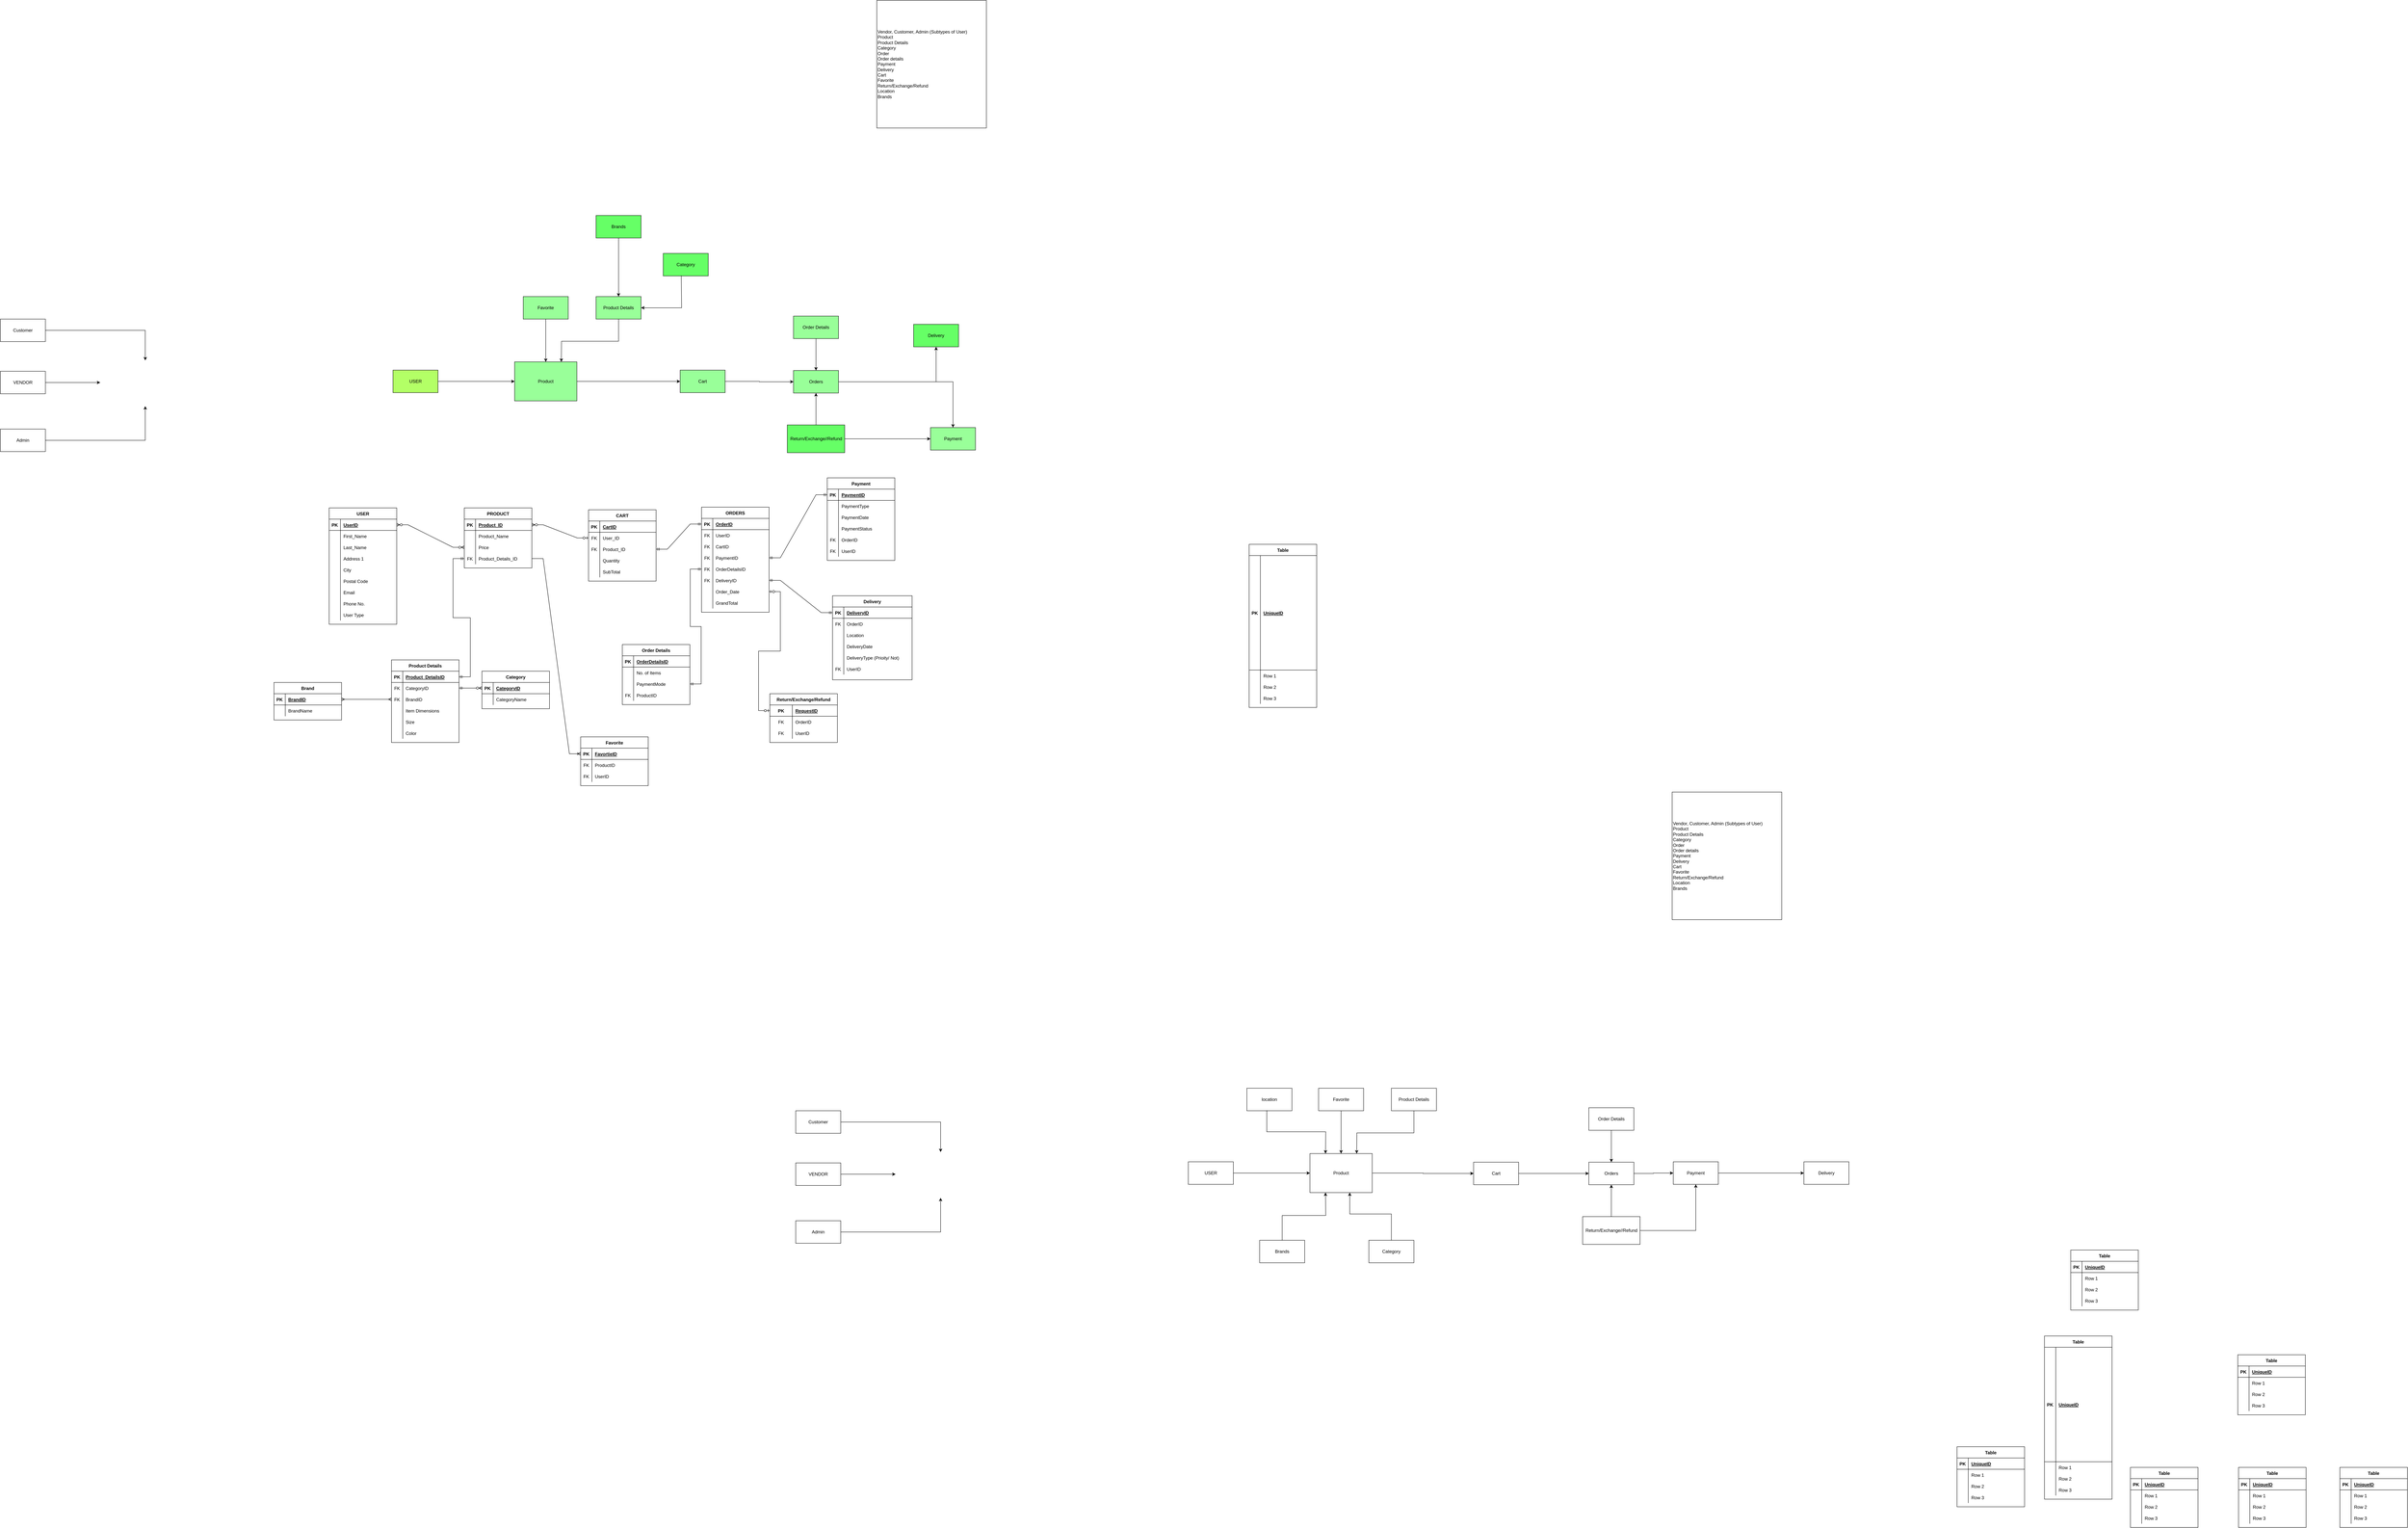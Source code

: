 <mxfile version="16.6.1" type="github"><diagram id="R2lEEEUBdFMjLlhIrx00" name="Page-1"><mxGraphModel dx="4419" dy="2616" grid="0" gridSize="10" guides="1" tooltips="1" connect="1" arrows="1" fold="1" page="0" pageScale="1" pageWidth="850" pageHeight="1100" math="0" shadow="0" extFonts="Permanent Marker^https://fonts.googleapis.com/css?family=Permanent+Marker"><root><mxCell id="0"/><mxCell id="1" parent="0"/><mxCell id="FbX8XnSLPjiVimUXCHsm-1" value="Vendor, Customer, Admin (Subtypes of User)&lt;br&gt;Product&lt;br&gt;Product Details&lt;br&gt;Category&lt;br&gt;Order&lt;br&gt;Order details&lt;br&gt;Payment&lt;br&gt;Delivery&lt;br&gt;Cart&lt;br&gt;Favorite&lt;br&gt;Return/Exchange/Refund&lt;br&gt;Location&lt;br&gt;Brands&lt;br&gt;" style="rounded=0;whiteSpace=wrap;html=1;align=left;" parent="1" vertex="1"><mxGeometry x="256" y="-1280" width="292" height="340" as="geometry"/></mxCell><mxCell id="FbX8XnSLPjiVimUXCHsm-2" value="VENDOR" style="rounded=0;whiteSpace=wrap;html=1;" parent="1" vertex="1"><mxGeometry x="-2079" y="-292" width="120" height="60" as="geometry"/></mxCell><mxCell id="FbX8XnSLPjiVimUXCHsm-3" value="Customer" style="rounded=0;whiteSpace=wrap;html=1;" parent="1" vertex="1"><mxGeometry x="-2079" y="-431" width="120" height="60" as="geometry"/></mxCell><mxCell id="FbX8XnSLPjiVimUXCHsm-4" value="Admin" style="rounded=0;whiteSpace=wrap;html=1;" parent="1" vertex="1"><mxGeometry x="-2079" y="-138" width="120" height="60" as="geometry"/></mxCell><mxCell id="FbX8XnSLPjiVimUXCHsm-117" value="" style="edgeStyle=orthogonalEdgeStyle;rounded=0;orthogonalLoop=1;jettySize=auto;html=1;" parent="1" source="FbX8XnSLPjiVimUXCHsm-5" target="FbX8XnSLPjiVimUXCHsm-99" edge="1"><mxGeometry relative="1" as="geometry"/></mxCell><mxCell id="FbX8XnSLPjiVimUXCHsm-5" value="USER" style="rounded=0;whiteSpace=wrap;html=1;fillColor=#B3FF66;" parent="1" vertex="1"><mxGeometry x="-1033" y="-295" width="120" height="60" as="geometry"/></mxCell><mxCell id="FbX8XnSLPjiVimUXCHsm-6" value="Favorite" style="shape=table;startSize=30;container=1;collapsible=1;childLayout=tableLayout;fixedRows=1;rowLines=0;fontStyle=1;align=center;resizeLast=1;" parent="1" vertex="1"><mxGeometry x="-533" y="682" width="180" height="130" as="geometry"/></mxCell><mxCell id="FbX8XnSLPjiVimUXCHsm-7" value="" style="shape=tableRow;horizontal=0;startSize=0;swimlaneHead=0;swimlaneBody=0;fillColor=none;collapsible=0;dropTarget=0;points=[[0,0.5],[1,0.5]];portConstraint=eastwest;top=0;left=0;right=0;bottom=1;" parent="FbX8XnSLPjiVimUXCHsm-6" vertex="1"><mxGeometry y="30" width="180" height="30" as="geometry"/></mxCell><mxCell id="FbX8XnSLPjiVimUXCHsm-8" value="PK" style="shape=partialRectangle;connectable=0;fillColor=none;top=0;left=0;bottom=0;right=0;fontStyle=1;overflow=hidden;" parent="FbX8XnSLPjiVimUXCHsm-7" vertex="1"><mxGeometry width="30" height="30" as="geometry"><mxRectangle width="30" height="30" as="alternateBounds"/></mxGeometry></mxCell><mxCell id="FbX8XnSLPjiVimUXCHsm-9" value="FavortieID" style="shape=partialRectangle;connectable=0;fillColor=none;top=0;left=0;bottom=0;right=0;align=left;spacingLeft=6;fontStyle=5;overflow=hidden;" parent="FbX8XnSLPjiVimUXCHsm-7" vertex="1"><mxGeometry x="30" width="150" height="30" as="geometry"><mxRectangle width="150" height="30" as="alternateBounds"/></mxGeometry></mxCell><mxCell id="FbX8XnSLPjiVimUXCHsm-10" value="" style="shape=tableRow;horizontal=0;startSize=0;swimlaneHead=0;swimlaneBody=0;fillColor=none;collapsible=0;dropTarget=0;points=[[0,0.5],[1,0.5]];portConstraint=eastwest;top=0;left=0;right=0;bottom=0;" parent="FbX8XnSLPjiVimUXCHsm-6" vertex="1"><mxGeometry y="60" width="180" height="30" as="geometry"/></mxCell><mxCell id="FbX8XnSLPjiVimUXCHsm-11" value="FK" style="shape=partialRectangle;connectable=0;fillColor=none;top=0;left=0;bottom=0;right=0;editable=1;overflow=hidden;" parent="FbX8XnSLPjiVimUXCHsm-10" vertex="1"><mxGeometry width="30" height="30" as="geometry"><mxRectangle width="30" height="30" as="alternateBounds"/></mxGeometry></mxCell><mxCell id="FbX8XnSLPjiVimUXCHsm-12" value="ProductID" style="shape=partialRectangle;connectable=0;fillColor=none;top=0;left=0;bottom=0;right=0;align=left;spacingLeft=6;overflow=hidden;" parent="FbX8XnSLPjiVimUXCHsm-10" vertex="1"><mxGeometry x="30" width="150" height="30" as="geometry"><mxRectangle width="150" height="30" as="alternateBounds"/></mxGeometry></mxCell><mxCell id="FbX8XnSLPjiVimUXCHsm-13" value="" style="shape=tableRow;horizontal=0;startSize=0;swimlaneHead=0;swimlaneBody=0;fillColor=none;collapsible=0;dropTarget=0;points=[[0,0.5],[1,0.5]];portConstraint=eastwest;top=0;left=0;right=0;bottom=0;" parent="FbX8XnSLPjiVimUXCHsm-6" vertex="1"><mxGeometry y="90" width="180" height="30" as="geometry"/></mxCell><mxCell id="FbX8XnSLPjiVimUXCHsm-14" value="FK" style="shape=partialRectangle;connectable=0;fillColor=none;top=0;left=0;bottom=0;right=0;editable=1;overflow=hidden;" parent="FbX8XnSLPjiVimUXCHsm-13" vertex="1"><mxGeometry width="30" height="30" as="geometry"><mxRectangle width="30" height="30" as="alternateBounds"/></mxGeometry></mxCell><mxCell id="FbX8XnSLPjiVimUXCHsm-15" value="UserID" style="shape=partialRectangle;connectable=0;fillColor=none;top=0;left=0;bottom=0;right=0;align=left;spacingLeft=6;overflow=hidden;" parent="FbX8XnSLPjiVimUXCHsm-13" vertex="1"><mxGeometry x="30" width="150" height="30" as="geometry"><mxRectangle width="150" height="30" as="alternateBounds"/></mxGeometry></mxCell><mxCell id="FbX8XnSLPjiVimUXCHsm-19" value="Product Details" style="shape=table;startSize=30;container=1;collapsible=1;childLayout=tableLayout;fixedRows=1;rowLines=0;fontStyle=1;align=center;resizeLast=1;" parent="1" vertex="1"><mxGeometry x="-1037" y="477" width="180" height="220" as="geometry"/></mxCell><mxCell id="FbX8XnSLPjiVimUXCHsm-20" value="" style="shape=tableRow;horizontal=0;startSize=0;swimlaneHead=0;swimlaneBody=0;fillColor=none;collapsible=0;dropTarget=0;points=[[0,0.5],[1,0.5]];portConstraint=eastwest;top=0;left=0;right=0;bottom=1;" parent="FbX8XnSLPjiVimUXCHsm-19" vertex="1"><mxGeometry y="30" width="180" height="30" as="geometry"/></mxCell><mxCell id="FbX8XnSLPjiVimUXCHsm-21" value="PK" style="shape=partialRectangle;connectable=0;fillColor=none;top=0;left=0;bottom=0;right=0;fontStyle=1;overflow=hidden;" parent="FbX8XnSLPjiVimUXCHsm-20" vertex="1"><mxGeometry width="30" height="30" as="geometry"><mxRectangle width="30" height="30" as="alternateBounds"/></mxGeometry></mxCell><mxCell id="FbX8XnSLPjiVimUXCHsm-22" value="Product_DetailsID" style="shape=partialRectangle;connectable=0;fillColor=none;top=0;left=0;bottom=0;right=0;align=left;spacingLeft=6;fontStyle=5;overflow=hidden;" parent="FbX8XnSLPjiVimUXCHsm-20" vertex="1"><mxGeometry x="30" width="150" height="30" as="geometry"><mxRectangle width="150" height="30" as="alternateBounds"/></mxGeometry></mxCell><mxCell id="FbX8XnSLPjiVimUXCHsm-23" value="" style="shape=tableRow;horizontal=0;startSize=0;swimlaneHead=0;swimlaneBody=0;fillColor=none;collapsible=0;dropTarget=0;points=[[0,0.5],[1,0.5]];portConstraint=eastwest;top=0;left=0;right=0;bottom=0;" parent="FbX8XnSLPjiVimUXCHsm-19" vertex="1"><mxGeometry y="60" width="180" height="30" as="geometry"/></mxCell><mxCell id="FbX8XnSLPjiVimUXCHsm-24" value="FK" style="shape=partialRectangle;connectable=0;fillColor=none;top=0;left=0;bottom=0;right=0;editable=1;overflow=hidden;" parent="FbX8XnSLPjiVimUXCHsm-23" vertex="1"><mxGeometry width="30" height="30" as="geometry"><mxRectangle width="30" height="30" as="alternateBounds"/></mxGeometry></mxCell><mxCell id="FbX8XnSLPjiVimUXCHsm-25" value="CategoryID" style="shape=partialRectangle;connectable=0;fillColor=none;top=0;left=0;bottom=0;right=0;align=left;spacingLeft=6;overflow=hidden;" parent="FbX8XnSLPjiVimUXCHsm-23" vertex="1"><mxGeometry x="30" width="150" height="30" as="geometry"><mxRectangle width="150" height="30" as="alternateBounds"/></mxGeometry></mxCell><mxCell id="FbX8XnSLPjiVimUXCHsm-26" value="" style="shape=tableRow;horizontal=0;startSize=0;swimlaneHead=0;swimlaneBody=0;fillColor=none;collapsible=0;dropTarget=0;points=[[0,0.5],[1,0.5]];portConstraint=eastwest;top=0;left=0;right=0;bottom=0;" parent="FbX8XnSLPjiVimUXCHsm-19" vertex="1"><mxGeometry y="90" width="180" height="30" as="geometry"/></mxCell><mxCell id="FbX8XnSLPjiVimUXCHsm-27" value="FK" style="shape=partialRectangle;connectable=0;fillColor=none;top=0;left=0;bottom=0;right=0;editable=1;overflow=hidden;" parent="FbX8XnSLPjiVimUXCHsm-26" vertex="1"><mxGeometry width="30" height="30" as="geometry"><mxRectangle width="30" height="30" as="alternateBounds"/></mxGeometry></mxCell><mxCell id="FbX8XnSLPjiVimUXCHsm-28" value="BrandID" style="shape=partialRectangle;connectable=0;fillColor=none;top=0;left=0;bottom=0;right=0;align=left;spacingLeft=6;overflow=hidden;" parent="FbX8XnSLPjiVimUXCHsm-26" vertex="1"><mxGeometry x="30" width="150" height="30" as="geometry"><mxRectangle width="150" height="30" as="alternateBounds"/></mxGeometry></mxCell><mxCell id="_e0fZUkn5iQB-abckyCn-10" value="" style="shape=tableRow;horizontal=0;startSize=0;swimlaneHead=0;swimlaneBody=0;fillColor=none;collapsible=0;dropTarget=0;points=[[0,0.5],[1,0.5]];portConstraint=eastwest;top=0;left=0;right=0;bottom=0;" vertex="1" parent="FbX8XnSLPjiVimUXCHsm-19"><mxGeometry y="120" width="180" height="30" as="geometry"/></mxCell><mxCell id="_e0fZUkn5iQB-abckyCn-11" value="" style="shape=partialRectangle;connectable=0;fillColor=none;top=0;left=0;bottom=0;right=0;editable=1;overflow=hidden;" vertex="1" parent="_e0fZUkn5iQB-abckyCn-10"><mxGeometry width="30" height="30" as="geometry"><mxRectangle width="30" height="30" as="alternateBounds"/></mxGeometry></mxCell><mxCell id="_e0fZUkn5iQB-abckyCn-12" value="Item Dimensions" style="shape=partialRectangle;connectable=0;fillColor=none;top=0;left=0;bottom=0;right=0;align=left;spacingLeft=6;overflow=hidden;" vertex="1" parent="_e0fZUkn5iQB-abckyCn-10"><mxGeometry x="30" width="150" height="30" as="geometry"><mxRectangle width="150" height="30" as="alternateBounds"/></mxGeometry></mxCell><mxCell id="_e0fZUkn5iQB-abckyCn-13" value="" style="shape=tableRow;horizontal=0;startSize=0;swimlaneHead=0;swimlaneBody=0;fillColor=none;collapsible=0;dropTarget=0;points=[[0,0.5],[1,0.5]];portConstraint=eastwest;top=0;left=0;right=0;bottom=0;" vertex="1" parent="FbX8XnSLPjiVimUXCHsm-19"><mxGeometry y="150" width="180" height="30" as="geometry"/></mxCell><mxCell id="_e0fZUkn5iQB-abckyCn-14" value="" style="shape=partialRectangle;connectable=0;fillColor=none;top=0;left=0;bottom=0;right=0;editable=1;overflow=hidden;" vertex="1" parent="_e0fZUkn5iQB-abckyCn-13"><mxGeometry width="30" height="30" as="geometry"><mxRectangle width="30" height="30" as="alternateBounds"/></mxGeometry></mxCell><mxCell id="_e0fZUkn5iQB-abckyCn-15" value="Size" style="shape=partialRectangle;connectable=0;fillColor=none;top=0;left=0;bottom=0;right=0;align=left;spacingLeft=6;overflow=hidden;" vertex="1" parent="_e0fZUkn5iQB-abckyCn-13"><mxGeometry x="30" width="150" height="30" as="geometry"><mxRectangle width="150" height="30" as="alternateBounds"/></mxGeometry></mxCell><mxCell id="FbX8XnSLPjiVimUXCHsm-29" value="" style="shape=tableRow;horizontal=0;startSize=0;swimlaneHead=0;swimlaneBody=0;fillColor=none;collapsible=0;dropTarget=0;points=[[0,0.5],[1,0.5]];portConstraint=eastwest;top=0;left=0;right=0;bottom=0;" parent="FbX8XnSLPjiVimUXCHsm-19" vertex="1"><mxGeometry y="180" width="180" height="30" as="geometry"/></mxCell><mxCell id="FbX8XnSLPjiVimUXCHsm-30" value="" style="shape=partialRectangle;connectable=0;fillColor=none;top=0;left=0;bottom=0;right=0;editable=1;overflow=hidden;" parent="FbX8XnSLPjiVimUXCHsm-29" vertex="1"><mxGeometry width="30" height="30" as="geometry"><mxRectangle width="30" height="30" as="alternateBounds"/></mxGeometry></mxCell><mxCell id="FbX8XnSLPjiVimUXCHsm-31" value="Color" style="shape=partialRectangle;connectable=0;fillColor=none;top=0;left=0;bottom=0;right=0;align=left;spacingLeft=6;overflow=hidden;" parent="FbX8XnSLPjiVimUXCHsm-29" vertex="1"><mxGeometry x="30" width="150" height="30" as="geometry"><mxRectangle width="150" height="30" as="alternateBounds"/></mxGeometry></mxCell><mxCell id="FbX8XnSLPjiVimUXCHsm-32" value="Order Details" style="shape=table;startSize=30;container=1;collapsible=1;childLayout=tableLayout;fixedRows=1;rowLines=0;fontStyle=1;align=center;resizeLast=1;" parent="1" vertex="1"><mxGeometry x="-422" y="436" width="180" height="160" as="geometry"/></mxCell><mxCell id="FbX8XnSLPjiVimUXCHsm-33" value="" style="shape=tableRow;horizontal=0;startSize=0;swimlaneHead=0;swimlaneBody=0;fillColor=none;collapsible=0;dropTarget=0;points=[[0,0.5],[1,0.5]];portConstraint=eastwest;top=0;left=0;right=0;bottom=1;" parent="FbX8XnSLPjiVimUXCHsm-32" vertex="1"><mxGeometry y="30" width="180" height="30" as="geometry"/></mxCell><mxCell id="FbX8XnSLPjiVimUXCHsm-34" value="PK" style="shape=partialRectangle;connectable=0;fillColor=none;top=0;left=0;bottom=0;right=0;fontStyle=1;overflow=hidden;" parent="FbX8XnSLPjiVimUXCHsm-33" vertex="1"><mxGeometry width="30" height="30" as="geometry"><mxRectangle width="30" height="30" as="alternateBounds"/></mxGeometry></mxCell><mxCell id="FbX8XnSLPjiVimUXCHsm-35" value="OrderDetailsID" style="shape=partialRectangle;connectable=0;fillColor=none;top=0;left=0;bottom=0;right=0;align=left;spacingLeft=6;fontStyle=5;overflow=hidden;" parent="FbX8XnSLPjiVimUXCHsm-33" vertex="1"><mxGeometry x="30" width="150" height="30" as="geometry"><mxRectangle width="150" height="30" as="alternateBounds"/></mxGeometry></mxCell><mxCell id="FbX8XnSLPjiVimUXCHsm-36" value="" style="shape=tableRow;horizontal=0;startSize=0;swimlaneHead=0;swimlaneBody=0;fillColor=none;collapsible=0;dropTarget=0;points=[[0,0.5],[1,0.5]];portConstraint=eastwest;top=0;left=0;right=0;bottom=0;" parent="FbX8XnSLPjiVimUXCHsm-32" vertex="1"><mxGeometry y="60" width="180" height="30" as="geometry"/></mxCell><mxCell id="FbX8XnSLPjiVimUXCHsm-37" value="" style="shape=partialRectangle;connectable=0;fillColor=none;top=0;left=0;bottom=0;right=0;editable=1;overflow=hidden;" parent="FbX8XnSLPjiVimUXCHsm-36" vertex="1"><mxGeometry width="30" height="30" as="geometry"><mxRectangle width="30" height="30" as="alternateBounds"/></mxGeometry></mxCell><mxCell id="FbX8XnSLPjiVimUXCHsm-38" value="No. of Items" style="shape=partialRectangle;connectable=0;fillColor=none;top=0;left=0;bottom=0;right=0;align=left;spacingLeft=6;overflow=hidden;" parent="FbX8XnSLPjiVimUXCHsm-36" vertex="1"><mxGeometry x="30" width="150" height="30" as="geometry"><mxRectangle width="150" height="30" as="alternateBounds"/></mxGeometry></mxCell><mxCell id="_e0fZUkn5iQB-abckyCn-20" value="" style="shape=tableRow;horizontal=0;startSize=0;swimlaneHead=0;swimlaneBody=0;fillColor=none;collapsible=0;dropTarget=0;points=[[0,0.5],[1,0.5]];portConstraint=eastwest;top=0;left=0;right=0;bottom=0;" vertex="1" parent="FbX8XnSLPjiVimUXCHsm-32"><mxGeometry y="90" width="180" height="30" as="geometry"/></mxCell><mxCell id="_e0fZUkn5iQB-abckyCn-21" value="" style="shape=partialRectangle;connectable=0;fillColor=none;top=0;left=0;bottom=0;right=0;editable=1;overflow=hidden;" vertex="1" parent="_e0fZUkn5iQB-abckyCn-20"><mxGeometry width="30" height="30" as="geometry"><mxRectangle width="30" height="30" as="alternateBounds"/></mxGeometry></mxCell><mxCell id="_e0fZUkn5iQB-abckyCn-22" value="PaymentMode" style="shape=partialRectangle;connectable=0;fillColor=none;top=0;left=0;bottom=0;right=0;align=left;spacingLeft=6;overflow=hidden;" vertex="1" parent="_e0fZUkn5iQB-abckyCn-20"><mxGeometry x="30" width="150" height="30" as="geometry"><mxRectangle width="150" height="30" as="alternateBounds"/></mxGeometry></mxCell><mxCell id="FbX8XnSLPjiVimUXCHsm-42" value="" style="shape=tableRow;horizontal=0;startSize=0;swimlaneHead=0;swimlaneBody=0;fillColor=none;collapsible=0;dropTarget=0;points=[[0,0.5],[1,0.5]];portConstraint=eastwest;top=0;left=0;right=0;bottom=0;" parent="FbX8XnSLPjiVimUXCHsm-32" vertex="1"><mxGeometry y="120" width="180" height="30" as="geometry"/></mxCell><mxCell id="FbX8XnSLPjiVimUXCHsm-43" value="FK" style="shape=partialRectangle;connectable=0;fillColor=none;top=0;left=0;bottom=0;right=0;editable=1;overflow=hidden;" parent="FbX8XnSLPjiVimUXCHsm-42" vertex="1"><mxGeometry width="30" height="30" as="geometry"><mxRectangle width="30" height="30" as="alternateBounds"/></mxGeometry></mxCell><mxCell id="FbX8XnSLPjiVimUXCHsm-44" value="ProductID" style="shape=partialRectangle;connectable=0;fillColor=none;top=0;left=0;bottom=0;right=0;align=left;spacingLeft=6;overflow=hidden;" parent="FbX8XnSLPjiVimUXCHsm-42" vertex="1"><mxGeometry x="30" width="150" height="30" as="geometry"><mxRectangle width="150" height="30" as="alternateBounds"/></mxGeometry></mxCell><mxCell id="FbX8XnSLPjiVimUXCHsm-45" value="USER" style="shape=table;startSize=30;container=1;collapsible=1;childLayout=tableLayout;fixedRows=1;rowLines=0;fontStyle=1;align=center;resizeLast=1;" parent="1" vertex="1"><mxGeometry x="-1203" y="72" width="180" height="310" as="geometry"/></mxCell><mxCell id="FbX8XnSLPjiVimUXCHsm-46" value="" style="shape=tableRow;horizontal=0;startSize=0;swimlaneHead=0;swimlaneBody=0;fillColor=none;collapsible=0;dropTarget=0;points=[[0,0.5],[1,0.5]];portConstraint=eastwest;top=0;left=0;right=0;bottom=1;" parent="FbX8XnSLPjiVimUXCHsm-45" vertex="1"><mxGeometry y="30" width="180" height="30" as="geometry"/></mxCell><mxCell id="FbX8XnSLPjiVimUXCHsm-47" value="PK" style="shape=partialRectangle;connectable=0;fillColor=none;top=0;left=0;bottom=0;right=0;fontStyle=1;overflow=hidden;" parent="FbX8XnSLPjiVimUXCHsm-46" vertex="1"><mxGeometry width="30" height="30" as="geometry"><mxRectangle width="30" height="30" as="alternateBounds"/></mxGeometry></mxCell><mxCell id="FbX8XnSLPjiVimUXCHsm-48" value="UserID" style="shape=partialRectangle;connectable=0;fillColor=none;top=0;left=0;bottom=0;right=0;align=left;spacingLeft=6;fontStyle=5;overflow=hidden;" parent="FbX8XnSLPjiVimUXCHsm-46" vertex="1"><mxGeometry x="30" width="150" height="30" as="geometry"><mxRectangle width="150" height="30" as="alternateBounds"/></mxGeometry></mxCell><mxCell id="FbX8XnSLPjiVimUXCHsm-49" value="" style="shape=tableRow;horizontal=0;startSize=0;swimlaneHead=0;swimlaneBody=0;fillColor=none;collapsible=0;dropTarget=0;points=[[0,0.5],[1,0.5]];portConstraint=eastwest;top=0;left=0;right=0;bottom=0;" parent="FbX8XnSLPjiVimUXCHsm-45" vertex="1"><mxGeometry y="60" width="180" height="30" as="geometry"/></mxCell><mxCell id="FbX8XnSLPjiVimUXCHsm-50" value="" style="shape=partialRectangle;connectable=0;fillColor=none;top=0;left=0;bottom=0;right=0;editable=1;overflow=hidden;" parent="FbX8XnSLPjiVimUXCHsm-49" vertex="1"><mxGeometry width="30" height="30" as="geometry"><mxRectangle width="30" height="30" as="alternateBounds"/></mxGeometry></mxCell><mxCell id="FbX8XnSLPjiVimUXCHsm-51" value="First_Name" style="shape=partialRectangle;connectable=0;fillColor=none;top=0;left=0;bottom=0;right=0;align=left;spacingLeft=6;overflow=hidden;" parent="FbX8XnSLPjiVimUXCHsm-49" vertex="1"><mxGeometry x="30" width="150" height="30" as="geometry"><mxRectangle width="150" height="30" as="alternateBounds"/></mxGeometry></mxCell><mxCell id="FbX8XnSLPjiVimUXCHsm-52" value="" style="shape=tableRow;horizontal=0;startSize=0;swimlaneHead=0;swimlaneBody=0;fillColor=none;collapsible=0;dropTarget=0;points=[[0,0.5],[1,0.5]];portConstraint=eastwest;top=0;left=0;right=0;bottom=0;" parent="FbX8XnSLPjiVimUXCHsm-45" vertex="1"><mxGeometry y="90" width="180" height="30" as="geometry"/></mxCell><mxCell id="FbX8XnSLPjiVimUXCHsm-53" value="" style="shape=partialRectangle;connectable=0;fillColor=none;top=0;left=0;bottom=0;right=0;editable=1;overflow=hidden;" parent="FbX8XnSLPjiVimUXCHsm-52" vertex="1"><mxGeometry width="30" height="30" as="geometry"><mxRectangle width="30" height="30" as="alternateBounds"/></mxGeometry></mxCell><mxCell id="FbX8XnSLPjiVimUXCHsm-54" value="Last_Name" style="shape=partialRectangle;connectable=0;fillColor=none;top=0;left=0;bottom=0;right=0;align=left;spacingLeft=6;overflow=hidden;" parent="FbX8XnSLPjiVimUXCHsm-52" vertex="1"><mxGeometry x="30" width="150" height="30" as="geometry"><mxRectangle width="150" height="30" as="alternateBounds"/></mxGeometry></mxCell><mxCell id="Ng0ydiOHr_A4dhsDKOVT-164" value="" style="shape=tableRow;horizontal=0;startSize=0;swimlaneHead=0;swimlaneBody=0;fillColor=none;collapsible=0;dropTarget=0;points=[[0,0.5],[1,0.5]];portConstraint=eastwest;top=0;left=0;right=0;bottom=0;" parent="FbX8XnSLPjiVimUXCHsm-45" vertex="1"><mxGeometry y="120" width="180" height="30" as="geometry"/></mxCell><mxCell id="Ng0ydiOHr_A4dhsDKOVT-165" value="" style="shape=partialRectangle;connectable=0;fillColor=none;top=0;left=0;bottom=0;right=0;editable=1;overflow=hidden;" parent="Ng0ydiOHr_A4dhsDKOVT-164" vertex="1"><mxGeometry width="30" height="30" as="geometry"><mxRectangle width="30" height="30" as="alternateBounds"/></mxGeometry></mxCell><mxCell id="Ng0ydiOHr_A4dhsDKOVT-166" value="Address 1" style="shape=partialRectangle;connectable=0;fillColor=none;top=0;left=0;bottom=0;right=0;align=left;spacingLeft=6;overflow=hidden;" parent="Ng0ydiOHr_A4dhsDKOVT-164" vertex="1"><mxGeometry x="30" width="150" height="30" as="geometry"><mxRectangle width="150" height="30" as="alternateBounds"/></mxGeometry></mxCell><mxCell id="Ng0ydiOHr_A4dhsDKOVT-167" value="" style="shape=tableRow;horizontal=0;startSize=0;swimlaneHead=0;swimlaneBody=0;fillColor=none;collapsible=0;dropTarget=0;points=[[0,0.5],[1,0.5]];portConstraint=eastwest;top=0;left=0;right=0;bottom=0;" parent="FbX8XnSLPjiVimUXCHsm-45" vertex="1"><mxGeometry y="150" width="180" height="30" as="geometry"/></mxCell><mxCell id="Ng0ydiOHr_A4dhsDKOVT-168" value="" style="shape=partialRectangle;connectable=0;fillColor=none;top=0;left=0;bottom=0;right=0;editable=1;overflow=hidden;" parent="Ng0ydiOHr_A4dhsDKOVT-167" vertex="1"><mxGeometry width="30" height="30" as="geometry"><mxRectangle width="30" height="30" as="alternateBounds"/></mxGeometry></mxCell><mxCell id="Ng0ydiOHr_A4dhsDKOVT-169" value="City" style="shape=partialRectangle;connectable=0;fillColor=none;top=0;left=0;bottom=0;right=0;align=left;spacingLeft=6;overflow=hidden;" parent="Ng0ydiOHr_A4dhsDKOVT-167" vertex="1"><mxGeometry x="30" width="150" height="30" as="geometry"><mxRectangle width="150" height="30" as="alternateBounds"/></mxGeometry></mxCell><mxCell id="Ng0ydiOHr_A4dhsDKOVT-170" value="" style="shape=tableRow;horizontal=0;startSize=0;swimlaneHead=0;swimlaneBody=0;fillColor=none;collapsible=0;dropTarget=0;points=[[0,0.5],[1,0.5]];portConstraint=eastwest;top=0;left=0;right=0;bottom=0;" parent="FbX8XnSLPjiVimUXCHsm-45" vertex="1"><mxGeometry y="180" width="180" height="30" as="geometry"/></mxCell><mxCell id="Ng0ydiOHr_A4dhsDKOVT-171" value="" style="shape=partialRectangle;connectable=0;fillColor=none;top=0;left=0;bottom=0;right=0;editable=1;overflow=hidden;" parent="Ng0ydiOHr_A4dhsDKOVT-170" vertex="1"><mxGeometry width="30" height="30" as="geometry"><mxRectangle width="30" height="30" as="alternateBounds"/></mxGeometry></mxCell><mxCell id="Ng0ydiOHr_A4dhsDKOVT-172" value="Postal Code" style="shape=partialRectangle;connectable=0;fillColor=none;top=0;left=0;bottom=0;right=0;align=left;spacingLeft=6;overflow=hidden;" parent="Ng0ydiOHr_A4dhsDKOVT-170" vertex="1"><mxGeometry x="30" width="150" height="30" as="geometry"><mxRectangle width="150" height="30" as="alternateBounds"/></mxGeometry></mxCell><mxCell id="FbX8XnSLPjiVimUXCHsm-55" value="" style="shape=tableRow;horizontal=0;startSize=0;swimlaneHead=0;swimlaneBody=0;fillColor=none;collapsible=0;dropTarget=0;points=[[0,0.5],[1,0.5]];portConstraint=eastwest;top=0;left=0;right=0;bottom=0;" parent="FbX8XnSLPjiVimUXCHsm-45" vertex="1"><mxGeometry y="210" width="180" height="30" as="geometry"/></mxCell><mxCell id="FbX8XnSLPjiVimUXCHsm-56" value="" style="shape=partialRectangle;connectable=0;fillColor=none;top=0;left=0;bottom=0;right=0;editable=1;overflow=hidden;" parent="FbX8XnSLPjiVimUXCHsm-55" vertex="1"><mxGeometry width="30" height="30" as="geometry"><mxRectangle width="30" height="30" as="alternateBounds"/></mxGeometry></mxCell><mxCell id="FbX8XnSLPjiVimUXCHsm-57" value="Email" style="shape=partialRectangle;connectable=0;fillColor=none;top=0;left=0;bottom=0;right=0;align=left;spacingLeft=6;overflow=hidden;" parent="FbX8XnSLPjiVimUXCHsm-55" vertex="1"><mxGeometry x="30" width="150" height="30" as="geometry"><mxRectangle width="150" height="30" as="alternateBounds"/></mxGeometry></mxCell><mxCell id="Ng0ydiOHr_A4dhsDKOVT-176" value="" style="shape=tableRow;horizontal=0;startSize=0;swimlaneHead=0;swimlaneBody=0;fillColor=none;collapsible=0;dropTarget=0;points=[[0,0.5],[1,0.5]];portConstraint=eastwest;top=0;left=0;right=0;bottom=0;" parent="FbX8XnSLPjiVimUXCHsm-45" vertex="1"><mxGeometry y="240" width="180" height="30" as="geometry"/></mxCell><mxCell id="Ng0ydiOHr_A4dhsDKOVT-177" value="" style="shape=partialRectangle;connectable=0;fillColor=none;top=0;left=0;bottom=0;right=0;editable=1;overflow=hidden;" parent="Ng0ydiOHr_A4dhsDKOVT-176" vertex="1"><mxGeometry width="30" height="30" as="geometry"><mxRectangle width="30" height="30" as="alternateBounds"/></mxGeometry></mxCell><mxCell id="Ng0ydiOHr_A4dhsDKOVT-178" value="Phone No." style="shape=partialRectangle;connectable=0;fillColor=none;top=0;left=0;bottom=0;right=0;align=left;spacingLeft=6;overflow=hidden;" parent="Ng0ydiOHr_A4dhsDKOVT-176" vertex="1"><mxGeometry x="30" width="150" height="30" as="geometry"><mxRectangle width="150" height="30" as="alternateBounds"/></mxGeometry></mxCell><mxCell id="Ng0ydiOHr_A4dhsDKOVT-173" value="" style="shape=tableRow;horizontal=0;startSize=0;swimlaneHead=0;swimlaneBody=0;fillColor=none;collapsible=0;dropTarget=0;points=[[0,0.5],[1,0.5]];portConstraint=eastwest;top=0;left=0;right=0;bottom=0;" parent="FbX8XnSLPjiVimUXCHsm-45" vertex="1"><mxGeometry y="270" width="180" height="30" as="geometry"/></mxCell><mxCell id="Ng0ydiOHr_A4dhsDKOVT-174" value="" style="shape=partialRectangle;connectable=0;fillColor=none;top=0;left=0;bottom=0;right=0;editable=1;overflow=hidden;" parent="Ng0ydiOHr_A4dhsDKOVT-173" vertex="1"><mxGeometry width="30" height="30" as="geometry"><mxRectangle width="30" height="30" as="alternateBounds"/></mxGeometry></mxCell><mxCell id="Ng0ydiOHr_A4dhsDKOVT-175" value="User Type" style="shape=partialRectangle;connectable=0;fillColor=none;top=0;left=0;bottom=0;right=0;align=left;spacingLeft=6;overflow=hidden;" parent="Ng0ydiOHr_A4dhsDKOVT-173" vertex="1"><mxGeometry x="30" width="150" height="30" as="geometry"><mxRectangle width="150" height="30" as="alternateBounds"/></mxGeometry></mxCell><mxCell id="FbX8XnSLPjiVimUXCHsm-58" value="Table" style="shape=table;startSize=30;container=1;collapsible=1;childLayout=tableLayout;fixedRows=1;rowLines=0;fontStyle=1;align=center;resizeLast=1;" parent="1" vertex="1"><mxGeometry x="1248" y="169" width="180" height="434.636" as="geometry"/></mxCell><mxCell id="FbX8XnSLPjiVimUXCHsm-59" value="" style="shape=tableRow;horizontal=0;startSize=0;swimlaneHead=0;swimlaneBody=0;fillColor=none;collapsible=0;dropTarget=0;points=[[0,0.5],[1,0.5]];portConstraint=eastwest;top=0;left=0;right=0;bottom=1;" parent="FbX8XnSLPjiVimUXCHsm-58" vertex="1"><mxGeometry y="30" width="180" height="305" as="geometry"/></mxCell><mxCell id="FbX8XnSLPjiVimUXCHsm-60" value="PK" style="shape=partialRectangle;connectable=0;fillColor=none;top=0;left=0;bottom=0;right=0;fontStyle=1;overflow=hidden;" parent="FbX8XnSLPjiVimUXCHsm-59" vertex="1"><mxGeometry width="30" height="305" as="geometry"><mxRectangle width="30" height="305" as="alternateBounds"/></mxGeometry></mxCell><mxCell id="FbX8XnSLPjiVimUXCHsm-61" value="UniqueID" style="shape=partialRectangle;connectable=0;fillColor=none;top=0;left=0;bottom=0;right=0;align=left;spacingLeft=6;fontStyle=5;overflow=hidden;" parent="FbX8XnSLPjiVimUXCHsm-59" vertex="1"><mxGeometry x="30" width="150" height="305" as="geometry"><mxRectangle width="150" height="305" as="alternateBounds"/></mxGeometry></mxCell><mxCell id="FbX8XnSLPjiVimUXCHsm-62" value="" style="shape=tableRow;horizontal=0;startSize=0;swimlaneHead=0;swimlaneBody=0;fillColor=none;collapsible=0;dropTarget=0;points=[[0,0.5],[1,0.5]];portConstraint=eastwest;top=0;left=0;right=0;bottom=0;" parent="FbX8XnSLPjiVimUXCHsm-58" vertex="1"><mxGeometry y="335" width="180" height="30" as="geometry"/></mxCell><mxCell id="FbX8XnSLPjiVimUXCHsm-63" value="" style="shape=partialRectangle;connectable=0;fillColor=none;top=0;left=0;bottom=0;right=0;editable=1;overflow=hidden;" parent="FbX8XnSLPjiVimUXCHsm-62" vertex="1"><mxGeometry width="30" height="30" as="geometry"><mxRectangle width="30" height="30" as="alternateBounds"/></mxGeometry></mxCell><mxCell id="FbX8XnSLPjiVimUXCHsm-64" value="Row 1" style="shape=partialRectangle;connectable=0;fillColor=none;top=0;left=0;bottom=0;right=0;align=left;spacingLeft=6;overflow=hidden;" parent="FbX8XnSLPjiVimUXCHsm-62" vertex="1"><mxGeometry x="30" width="150" height="30" as="geometry"><mxRectangle width="150" height="30" as="alternateBounds"/></mxGeometry></mxCell><mxCell id="FbX8XnSLPjiVimUXCHsm-65" value="" style="shape=tableRow;horizontal=0;startSize=0;swimlaneHead=0;swimlaneBody=0;fillColor=none;collapsible=0;dropTarget=0;points=[[0,0.5],[1,0.5]];portConstraint=eastwest;top=0;left=0;right=0;bottom=0;" parent="FbX8XnSLPjiVimUXCHsm-58" vertex="1"><mxGeometry y="365" width="180" height="30" as="geometry"/></mxCell><mxCell id="FbX8XnSLPjiVimUXCHsm-66" value="" style="shape=partialRectangle;connectable=0;fillColor=none;top=0;left=0;bottom=0;right=0;editable=1;overflow=hidden;" parent="FbX8XnSLPjiVimUXCHsm-65" vertex="1"><mxGeometry width="30" height="30" as="geometry"><mxRectangle width="30" height="30" as="alternateBounds"/></mxGeometry></mxCell><mxCell id="FbX8XnSLPjiVimUXCHsm-67" value="Row 2" style="shape=partialRectangle;connectable=0;fillColor=none;top=0;left=0;bottom=0;right=0;align=left;spacingLeft=6;overflow=hidden;" parent="FbX8XnSLPjiVimUXCHsm-65" vertex="1"><mxGeometry x="30" width="150" height="30" as="geometry"><mxRectangle width="150" height="30" as="alternateBounds"/></mxGeometry></mxCell><mxCell id="FbX8XnSLPjiVimUXCHsm-68" value="" style="shape=tableRow;horizontal=0;startSize=0;swimlaneHead=0;swimlaneBody=0;fillColor=none;collapsible=0;dropTarget=0;points=[[0,0.5],[1,0.5]];portConstraint=eastwest;top=0;left=0;right=0;bottom=0;" parent="FbX8XnSLPjiVimUXCHsm-58" vertex="1"><mxGeometry y="395" width="180" height="30" as="geometry"/></mxCell><mxCell id="FbX8XnSLPjiVimUXCHsm-69" value="" style="shape=partialRectangle;connectable=0;fillColor=none;top=0;left=0;bottom=0;right=0;editable=1;overflow=hidden;" parent="FbX8XnSLPjiVimUXCHsm-68" vertex="1"><mxGeometry width="30" height="30" as="geometry"><mxRectangle width="30" height="30" as="alternateBounds"/></mxGeometry></mxCell><mxCell id="FbX8XnSLPjiVimUXCHsm-70" value="Row 3" style="shape=partialRectangle;connectable=0;fillColor=none;top=0;left=0;bottom=0;right=0;align=left;spacingLeft=6;overflow=hidden;" parent="FbX8XnSLPjiVimUXCHsm-68" vertex="1"><mxGeometry x="30" width="150" height="30" as="geometry"><mxRectangle width="150" height="30" as="alternateBounds"/></mxGeometry></mxCell><mxCell id="FbX8XnSLPjiVimUXCHsm-71" value="Delivery" style="shape=table;startSize=30;container=1;collapsible=1;childLayout=tableLayout;fixedRows=1;rowLines=0;fontStyle=1;align=center;resizeLast=1;" parent="1" vertex="1"><mxGeometry x="138" y="306" width="212" height="224" as="geometry"/></mxCell><mxCell id="FbX8XnSLPjiVimUXCHsm-72" value="" style="shape=tableRow;horizontal=0;startSize=0;swimlaneHead=0;swimlaneBody=0;fillColor=none;collapsible=0;dropTarget=0;points=[[0,0.5],[1,0.5]];portConstraint=eastwest;top=0;left=0;right=0;bottom=1;" parent="FbX8XnSLPjiVimUXCHsm-71" vertex="1"><mxGeometry y="30" width="212" height="30" as="geometry"/></mxCell><mxCell id="FbX8XnSLPjiVimUXCHsm-73" value="PK" style="shape=partialRectangle;connectable=0;fillColor=none;top=0;left=0;bottom=0;right=0;fontStyle=1;overflow=hidden;" parent="FbX8XnSLPjiVimUXCHsm-72" vertex="1"><mxGeometry width="30" height="30" as="geometry"><mxRectangle width="30" height="30" as="alternateBounds"/></mxGeometry></mxCell><mxCell id="FbX8XnSLPjiVimUXCHsm-74" value="DeliveryID" style="shape=partialRectangle;connectable=0;fillColor=none;top=0;left=0;bottom=0;right=0;align=left;spacingLeft=6;fontStyle=5;overflow=hidden;" parent="FbX8XnSLPjiVimUXCHsm-72" vertex="1"><mxGeometry x="30" width="182" height="30" as="geometry"><mxRectangle width="182" height="30" as="alternateBounds"/></mxGeometry></mxCell><mxCell id="FbX8XnSLPjiVimUXCHsm-75" value="" style="shape=tableRow;horizontal=0;startSize=0;swimlaneHead=0;swimlaneBody=0;fillColor=none;collapsible=0;dropTarget=0;points=[[0,0.5],[1,0.5]];portConstraint=eastwest;top=0;left=0;right=0;bottom=0;" parent="FbX8XnSLPjiVimUXCHsm-71" vertex="1"><mxGeometry y="60" width="212" height="30" as="geometry"/></mxCell><mxCell id="FbX8XnSLPjiVimUXCHsm-76" value="FK" style="shape=partialRectangle;connectable=0;fillColor=none;top=0;left=0;bottom=0;right=0;editable=1;overflow=hidden;" parent="FbX8XnSLPjiVimUXCHsm-75" vertex="1"><mxGeometry width="30" height="30" as="geometry"><mxRectangle width="30" height="30" as="alternateBounds"/></mxGeometry></mxCell><mxCell id="FbX8XnSLPjiVimUXCHsm-77" value="OrderID" style="shape=partialRectangle;connectable=0;fillColor=none;top=0;left=0;bottom=0;right=0;align=left;spacingLeft=6;overflow=hidden;" parent="FbX8XnSLPjiVimUXCHsm-75" vertex="1"><mxGeometry x="30" width="182" height="30" as="geometry"><mxRectangle width="182" height="30" as="alternateBounds"/></mxGeometry></mxCell><mxCell id="FbX8XnSLPjiVimUXCHsm-78" value="" style="shape=tableRow;horizontal=0;startSize=0;swimlaneHead=0;swimlaneBody=0;fillColor=none;collapsible=0;dropTarget=0;points=[[0,0.5],[1,0.5]];portConstraint=eastwest;top=0;left=0;right=0;bottom=0;" parent="FbX8XnSLPjiVimUXCHsm-71" vertex="1"><mxGeometry y="90" width="212" height="30" as="geometry"/></mxCell><mxCell id="FbX8XnSLPjiVimUXCHsm-79" value="" style="shape=partialRectangle;connectable=0;fillColor=none;top=0;left=0;bottom=0;right=0;editable=1;overflow=hidden;" parent="FbX8XnSLPjiVimUXCHsm-78" vertex="1"><mxGeometry width="30" height="30" as="geometry"><mxRectangle width="30" height="30" as="alternateBounds"/></mxGeometry></mxCell><mxCell id="FbX8XnSLPjiVimUXCHsm-80" value="Location" style="shape=partialRectangle;connectable=0;fillColor=none;top=0;left=0;bottom=0;right=0;align=left;spacingLeft=6;overflow=hidden;" parent="FbX8XnSLPjiVimUXCHsm-78" vertex="1"><mxGeometry x="30" width="182" height="30" as="geometry"><mxRectangle width="182" height="30" as="alternateBounds"/></mxGeometry></mxCell><mxCell id="Ng0ydiOHr_A4dhsDKOVT-211" value="" style="shape=tableRow;horizontal=0;startSize=0;swimlaneHead=0;swimlaneBody=0;fillColor=none;collapsible=0;dropTarget=0;points=[[0,0.5],[1,0.5]];portConstraint=eastwest;top=0;left=0;right=0;bottom=0;" parent="FbX8XnSLPjiVimUXCHsm-71" vertex="1"><mxGeometry y="120" width="212" height="30" as="geometry"/></mxCell><mxCell id="Ng0ydiOHr_A4dhsDKOVT-212" value="" style="shape=partialRectangle;connectable=0;fillColor=none;top=0;left=0;bottom=0;right=0;editable=1;overflow=hidden;" parent="Ng0ydiOHr_A4dhsDKOVT-211" vertex="1"><mxGeometry width="30" height="30" as="geometry"><mxRectangle width="30" height="30" as="alternateBounds"/></mxGeometry></mxCell><mxCell id="Ng0ydiOHr_A4dhsDKOVT-213" value="DeliveryDate" style="shape=partialRectangle;connectable=0;fillColor=none;top=0;left=0;bottom=0;right=0;align=left;spacingLeft=6;overflow=hidden;" parent="Ng0ydiOHr_A4dhsDKOVT-211" vertex="1"><mxGeometry x="30" width="182" height="30" as="geometry"><mxRectangle width="182" height="30" as="alternateBounds"/></mxGeometry></mxCell><mxCell id="Ng0ydiOHr_A4dhsDKOVT-214" value="" style="shape=tableRow;horizontal=0;startSize=0;swimlaneHead=0;swimlaneBody=0;fillColor=none;collapsible=0;dropTarget=0;points=[[0,0.5],[1,0.5]];portConstraint=eastwest;top=0;left=0;right=0;bottom=0;" parent="FbX8XnSLPjiVimUXCHsm-71" vertex="1"><mxGeometry y="150" width="212" height="30" as="geometry"/></mxCell><mxCell id="Ng0ydiOHr_A4dhsDKOVT-215" value="" style="shape=partialRectangle;connectable=0;fillColor=none;top=0;left=0;bottom=0;right=0;editable=1;overflow=hidden;" parent="Ng0ydiOHr_A4dhsDKOVT-214" vertex="1"><mxGeometry width="30" height="30" as="geometry"><mxRectangle width="30" height="30" as="alternateBounds"/></mxGeometry></mxCell><mxCell id="Ng0ydiOHr_A4dhsDKOVT-216" value="DeliveryType (Prioity/ Not)" style="shape=partialRectangle;connectable=0;fillColor=none;top=0;left=0;bottom=0;right=0;align=left;spacingLeft=6;overflow=hidden;" parent="Ng0ydiOHr_A4dhsDKOVT-214" vertex="1"><mxGeometry x="30" width="182" height="30" as="geometry"><mxRectangle width="182" height="30" as="alternateBounds"/></mxGeometry></mxCell><mxCell id="FbX8XnSLPjiVimUXCHsm-81" value="" style="shape=tableRow;horizontal=0;startSize=0;swimlaneHead=0;swimlaneBody=0;fillColor=none;collapsible=0;dropTarget=0;points=[[0,0.5],[1,0.5]];portConstraint=eastwest;top=0;left=0;right=0;bottom=0;" parent="FbX8XnSLPjiVimUXCHsm-71" vertex="1"><mxGeometry y="180" width="212" height="30" as="geometry"/></mxCell><mxCell id="FbX8XnSLPjiVimUXCHsm-82" value="FK" style="shape=partialRectangle;connectable=0;fillColor=none;top=0;left=0;bottom=0;right=0;editable=1;overflow=hidden;" parent="FbX8XnSLPjiVimUXCHsm-81" vertex="1"><mxGeometry width="30" height="30" as="geometry"><mxRectangle width="30" height="30" as="alternateBounds"/></mxGeometry></mxCell><mxCell id="FbX8XnSLPjiVimUXCHsm-83" value="UserID" style="shape=partialRectangle;connectable=0;fillColor=none;top=0;left=0;bottom=0;right=0;align=left;spacingLeft=6;overflow=hidden;" parent="FbX8XnSLPjiVimUXCHsm-81" vertex="1"><mxGeometry x="30" width="182" height="30" as="geometry"><mxRectangle width="182" height="30" as="alternateBounds"/></mxGeometry></mxCell><mxCell id="FbX8XnSLPjiVimUXCHsm-84" value="Payment" style="shape=table;startSize=30;container=1;collapsible=1;childLayout=tableLayout;fixedRows=1;rowLines=0;fontStyle=1;align=center;resizeLast=1;" parent="1" vertex="1"><mxGeometry x="124" y="-8" width="180" height="220" as="geometry"/></mxCell><mxCell id="FbX8XnSLPjiVimUXCHsm-85" value="" style="shape=tableRow;horizontal=0;startSize=0;swimlaneHead=0;swimlaneBody=0;fillColor=none;collapsible=0;dropTarget=0;points=[[0,0.5],[1,0.5]];portConstraint=eastwest;top=0;left=0;right=0;bottom=1;" parent="FbX8XnSLPjiVimUXCHsm-84" vertex="1"><mxGeometry y="30" width="180" height="30" as="geometry"/></mxCell><mxCell id="FbX8XnSLPjiVimUXCHsm-86" value="PK" style="shape=partialRectangle;connectable=0;fillColor=none;top=0;left=0;bottom=0;right=0;fontStyle=1;overflow=hidden;" parent="FbX8XnSLPjiVimUXCHsm-85" vertex="1"><mxGeometry width="30" height="30" as="geometry"><mxRectangle width="30" height="30" as="alternateBounds"/></mxGeometry></mxCell><mxCell id="FbX8XnSLPjiVimUXCHsm-87" value="PaymentID" style="shape=partialRectangle;connectable=0;fillColor=none;top=0;left=0;bottom=0;right=0;align=left;spacingLeft=6;fontStyle=5;overflow=hidden;" parent="FbX8XnSLPjiVimUXCHsm-85" vertex="1"><mxGeometry x="30" width="150" height="30" as="geometry"><mxRectangle width="150" height="30" as="alternateBounds"/></mxGeometry></mxCell><mxCell id="FbX8XnSLPjiVimUXCHsm-88" value="" style="shape=tableRow;horizontal=0;startSize=0;swimlaneHead=0;swimlaneBody=0;fillColor=none;collapsible=0;dropTarget=0;points=[[0,0.5],[1,0.5]];portConstraint=eastwest;top=0;left=0;right=0;bottom=0;" parent="FbX8XnSLPjiVimUXCHsm-84" vertex="1"><mxGeometry y="60" width="180" height="30" as="geometry"/></mxCell><mxCell id="FbX8XnSLPjiVimUXCHsm-89" value="" style="shape=partialRectangle;connectable=0;fillColor=none;top=0;left=0;bottom=0;right=0;editable=1;overflow=hidden;" parent="FbX8XnSLPjiVimUXCHsm-88" vertex="1"><mxGeometry width="30" height="30" as="geometry"><mxRectangle width="30" height="30" as="alternateBounds"/></mxGeometry></mxCell><mxCell id="FbX8XnSLPjiVimUXCHsm-90" value="PaymentType" style="shape=partialRectangle;connectable=0;fillColor=none;top=0;left=0;bottom=0;right=0;align=left;spacingLeft=6;overflow=hidden;" parent="FbX8XnSLPjiVimUXCHsm-88" vertex="1"><mxGeometry x="30" width="150" height="30" as="geometry"><mxRectangle width="150" height="30" as="alternateBounds"/></mxGeometry></mxCell><mxCell id="FbX8XnSLPjiVimUXCHsm-91" value="" style="shape=tableRow;horizontal=0;startSize=0;swimlaneHead=0;swimlaneBody=0;fillColor=none;collapsible=0;dropTarget=0;points=[[0,0.5],[1,0.5]];portConstraint=eastwest;top=0;left=0;right=0;bottom=0;" parent="FbX8XnSLPjiVimUXCHsm-84" vertex="1"><mxGeometry y="90" width="180" height="30" as="geometry"/></mxCell><mxCell id="FbX8XnSLPjiVimUXCHsm-92" value="" style="shape=partialRectangle;connectable=0;fillColor=none;top=0;left=0;bottom=0;right=0;editable=1;overflow=hidden;" parent="FbX8XnSLPjiVimUXCHsm-91" vertex="1"><mxGeometry width="30" height="30" as="geometry"><mxRectangle width="30" height="30" as="alternateBounds"/></mxGeometry></mxCell><mxCell id="FbX8XnSLPjiVimUXCHsm-93" value="PaymentDate" style="shape=partialRectangle;connectable=0;fillColor=none;top=0;left=0;bottom=0;right=0;align=left;spacingLeft=6;overflow=hidden;" parent="FbX8XnSLPjiVimUXCHsm-91" vertex="1"><mxGeometry x="30" width="150" height="30" as="geometry"><mxRectangle width="150" height="30" as="alternateBounds"/></mxGeometry></mxCell><mxCell id="Ng0ydiOHr_A4dhsDKOVT-205" value="" style="shape=tableRow;horizontal=0;startSize=0;swimlaneHead=0;swimlaneBody=0;fillColor=none;collapsible=0;dropTarget=0;points=[[0,0.5],[1,0.5]];portConstraint=eastwest;top=0;left=0;right=0;bottom=0;" parent="FbX8XnSLPjiVimUXCHsm-84" vertex="1"><mxGeometry y="120" width="180" height="30" as="geometry"/></mxCell><mxCell id="Ng0ydiOHr_A4dhsDKOVT-206" value="" style="shape=partialRectangle;connectable=0;fillColor=none;top=0;left=0;bottom=0;right=0;editable=1;overflow=hidden;" parent="Ng0ydiOHr_A4dhsDKOVT-205" vertex="1"><mxGeometry width="30" height="30" as="geometry"><mxRectangle width="30" height="30" as="alternateBounds"/></mxGeometry></mxCell><mxCell id="Ng0ydiOHr_A4dhsDKOVT-207" value="PaymentStatus" style="shape=partialRectangle;connectable=0;fillColor=none;top=0;left=0;bottom=0;right=0;align=left;spacingLeft=6;overflow=hidden;" parent="Ng0ydiOHr_A4dhsDKOVT-205" vertex="1"><mxGeometry x="30" width="150" height="30" as="geometry"><mxRectangle width="150" height="30" as="alternateBounds"/></mxGeometry></mxCell><mxCell id="Ng0ydiOHr_A4dhsDKOVT-208" value="" style="shape=tableRow;horizontal=0;startSize=0;swimlaneHead=0;swimlaneBody=0;fillColor=none;collapsible=0;dropTarget=0;points=[[0,0.5],[1,0.5]];portConstraint=eastwest;top=0;left=0;right=0;bottom=0;" parent="FbX8XnSLPjiVimUXCHsm-84" vertex="1"><mxGeometry y="150" width="180" height="30" as="geometry"/></mxCell><mxCell id="Ng0ydiOHr_A4dhsDKOVT-209" value="FK" style="shape=partialRectangle;connectable=0;fillColor=none;top=0;left=0;bottom=0;right=0;editable=1;overflow=hidden;" parent="Ng0ydiOHr_A4dhsDKOVT-208" vertex="1"><mxGeometry width="30" height="30" as="geometry"><mxRectangle width="30" height="30" as="alternateBounds"/></mxGeometry></mxCell><mxCell id="Ng0ydiOHr_A4dhsDKOVT-210" value="OrderID" style="shape=partialRectangle;connectable=0;fillColor=none;top=0;left=0;bottom=0;right=0;align=left;spacingLeft=6;overflow=hidden;" parent="Ng0ydiOHr_A4dhsDKOVT-208" vertex="1"><mxGeometry x="30" width="150" height="30" as="geometry"><mxRectangle width="150" height="30" as="alternateBounds"/></mxGeometry></mxCell><mxCell id="FbX8XnSLPjiVimUXCHsm-94" value="" style="shape=tableRow;horizontal=0;startSize=0;swimlaneHead=0;swimlaneBody=0;fillColor=none;collapsible=0;dropTarget=0;points=[[0,0.5],[1,0.5]];portConstraint=eastwest;top=0;left=0;right=0;bottom=0;" parent="FbX8XnSLPjiVimUXCHsm-84" vertex="1"><mxGeometry y="180" width="180" height="30" as="geometry"/></mxCell><mxCell id="FbX8XnSLPjiVimUXCHsm-95" value="FK" style="shape=partialRectangle;connectable=0;fillColor=none;top=0;left=0;bottom=0;right=0;editable=1;overflow=hidden;" parent="FbX8XnSLPjiVimUXCHsm-94" vertex="1"><mxGeometry width="30" height="30" as="geometry"><mxRectangle width="30" height="30" as="alternateBounds"/></mxGeometry></mxCell><mxCell id="FbX8XnSLPjiVimUXCHsm-96" value="UserID" style="shape=partialRectangle;connectable=0;fillColor=none;top=0;left=0;bottom=0;right=0;align=left;spacingLeft=6;overflow=hidden;" parent="FbX8XnSLPjiVimUXCHsm-94" vertex="1"><mxGeometry x="30" width="150" height="30" as="geometry"><mxRectangle width="150" height="30" as="alternateBounds"/></mxGeometry></mxCell><mxCell id="FbX8XnSLPjiVimUXCHsm-114" value="" style="edgeStyle=orthogonalEdgeStyle;rounded=0;orthogonalLoop=1;jettySize=auto;html=1;" parent="1" source="FbX8XnSLPjiVimUXCHsm-99" target="FbX8XnSLPjiVimUXCHsm-105" edge="1"><mxGeometry relative="1" as="geometry"/></mxCell><mxCell id="FbX8XnSLPjiVimUXCHsm-99" value="Product" style="rounded=0;whiteSpace=wrap;html=1;fillColor=#99FF99;" parent="1" vertex="1"><mxGeometry x="-709" y="-317" width="166" height="104" as="geometry"/></mxCell><mxCell id="FbX8XnSLPjiVimUXCHsm-100" value="Product Details" style="rounded=0;whiteSpace=wrap;html=1;fillColor=#99FF99;" parent="1" vertex="1"><mxGeometry x="-492" y="-491" width="120" height="60" as="geometry"/></mxCell><mxCell id="FbX8XnSLPjiVimUXCHsm-112" value="" style="edgeStyle=orthogonalEdgeStyle;rounded=0;orthogonalLoop=1;jettySize=auto;html=1;" parent="1" source="FbX8XnSLPjiVimUXCHsm-101" target="FbX8XnSLPjiVimUXCHsm-103" edge="1"><mxGeometry relative="1" as="geometry"/></mxCell><mxCell id="FbX8XnSLPjiVimUXCHsm-118" value="" style="edgeStyle=orthogonalEdgeStyle;rounded=0;orthogonalLoop=1;jettySize=auto;html=1;" parent="1" source="FbX8XnSLPjiVimUXCHsm-102" target="FbX8XnSLPjiVimUXCHsm-101" edge="1"><mxGeometry relative="1" as="geometry"/></mxCell><mxCell id="FbX8XnSLPjiVimUXCHsm-101" value="Orders" style="rounded=0;whiteSpace=wrap;html=1;fillColor=#99FF99;" parent="1" vertex="1"><mxGeometry x="34" y="-294" width="120" height="60" as="geometry"/></mxCell><mxCell id="FbX8XnSLPjiVimUXCHsm-102" value="Order Details&lt;br&gt;" style="rounded=0;whiteSpace=wrap;html=1;fillColor=#99FF99;" parent="1" vertex="1"><mxGeometry x="34" y="-439" width="120" height="60" as="geometry"/></mxCell><mxCell id="FbX8XnSLPjiVimUXCHsm-103" value="Payment" style="rounded=0;whiteSpace=wrap;html=1;fillColor=#99FF99;" parent="1" vertex="1"><mxGeometry x="399" y="-142" width="120" height="60" as="geometry"/></mxCell><mxCell id="FbX8XnSLPjiVimUXCHsm-104" value="Delivery" style="rounded=0;whiteSpace=wrap;html=1;fillColor=#66FF66;" parent="1" vertex="1"><mxGeometry x="354" y="-417" width="120" height="60" as="geometry"/></mxCell><mxCell id="FbX8XnSLPjiVimUXCHsm-115" value="" style="edgeStyle=orthogonalEdgeStyle;rounded=0;orthogonalLoop=1;jettySize=auto;html=1;" parent="1" source="FbX8XnSLPjiVimUXCHsm-105" target="FbX8XnSLPjiVimUXCHsm-101" edge="1"><mxGeometry relative="1" as="geometry"/></mxCell><mxCell id="FbX8XnSLPjiVimUXCHsm-105" value="Cart" style="rounded=0;whiteSpace=wrap;html=1;fillColor=#99FF99;" parent="1" vertex="1"><mxGeometry x="-268" y="-295" width="120" height="60" as="geometry"/></mxCell><mxCell id="FbX8XnSLPjiVimUXCHsm-106" value="Favorite" style="rounded=0;whiteSpace=wrap;html=1;fillColor=#99FF99;" parent="1" vertex="1"><mxGeometry x="-686" y="-491" width="120" height="60" as="geometry"/></mxCell><mxCell id="FbX8XnSLPjiVimUXCHsm-119" value="" style="edgeStyle=orthogonalEdgeStyle;rounded=0;orthogonalLoop=1;jettySize=auto;html=1;" parent="1" source="FbX8XnSLPjiVimUXCHsm-107" target="FbX8XnSLPjiVimUXCHsm-101" edge="1"><mxGeometry relative="1" as="geometry"/></mxCell><mxCell id="FbX8XnSLPjiVimUXCHsm-107" value="Return/Exchange//Refund" style="rounded=0;whiteSpace=wrap;html=1;fillColor=#66FF66;" parent="1" vertex="1"><mxGeometry x="17.5" y="-149" width="153" height="74" as="geometry"/></mxCell><mxCell id="FbX8XnSLPjiVimUXCHsm-109" value="Brands" style="rounded=0;whiteSpace=wrap;html=1;fillColor=#66FF66;" parent="1" vertex="1"><mxGeometry x="-492" y="-707" width="120" height="60" as="geometry"/></mxCell><mxCell id="FbX8XnSLPjiVimUXCHsm-110" value="Category" style="rounded=0;whiteSpace=wrap;html=1;fillColor=#66FF66;" parent="1" vertex="1"><mxGeometry x="-313" y="-606" width="120" height="60" as="geometry"/></mxCell><mxCell id="FbX8XnSLPjiVimUXCHsm-120" value="" style="endArrow=classic;html=1;rounded=0;exitX=1;exitY=0.5;exitDx=0;exitDy=0;" parent="1" source="FbX8XnSLPjiVimUXCHsm-2" edge="1"><mxGeometry width="50" height="50" relative="1" as="geometry"><mxPoint x="-1908" y="-237" as="sourcePoint"/><mxPoint x="-1813" y="-262" as="targetPoint"/></mxGeometry></mxCell><mxCell id="FbX8XnSLPjiVimUXCHsm-121" value="" style="endArrow=classic;html=1;rounded=0;exitX=1;exitY=0.5;exitDx=0;exitDy=0;" parent="1" source="FbX8XnSLPjiVimUXCHsm-4" edge="1"><mxGeometry width="50" height="50" relative="1" as="geometry"><mxPoint x="-1907" y="-82" as="sourcePoint"/><mxPoint x="-1693" y="-199" as="targetPoint"/><Array as="points"><mxPoint x="-1693" y="-108"/></Array></mxGeometry></mxCell><mxCell id="FbX8XnSLPjiVimUXCHsm-122" value="" style="endArrow=classic;html=1;rounded=0;exitX=1;exitY=0.5;exitDx=0;exitDy=0;" parent="1" source="FbX8XnSLPjiVimUXCHsm-3" edge="1"><mxGeometry width="50" height="50" relative="1" as="geometry"><mxPoint x="-1921" y="-392" as="sourcePoint"/><mxPoint x="-1693" y="-321" as="targetPoint"/><Array as="points"><mxPoint x="-1693" y="-401"/></Array></mxGeometry></mxCell><mxCell id="FbX8XnSLPjiVimUXCHsm-123" value="" style="endArrow=classic;html=1;rounded=0;entryX=0.5;entryY=0;entryDx=0;entryDy=0;exitX=0.5;exitY=1;exitDx=0;exitDy=0;" parent="1" source="FbX8XnSLPjiVimUXCHsm-109" target="FbX8XnSLPjiVimUXCHsm-100" edge="1"><mxGeometry width="50" height="50" relative="1" as="geometry"><mxPoint x="-441" y="-660" as="sourcePoint"/><mxPoint x="-727" y="-164" as="targetPoint"/><Array as="points"/></mxGeometry></mxCell><mxCell id="FbX8XnSLPjiVimUXCHsm-124" value="" style="endArrow=classic;html=1;rounded=0;entryX=1;entryY=0.5;entryDx=0;entryDy=0;exitX=0.4;exitY=0.983;exitDx=0;exitDy=0;exitPerimeter=0;" parent="1" source="FbX8XnSLPjiVimUXCHsm-110" target="FbX8XnSLPjiVimUXCHsm-100" edge="1"><mxGeometry width="50" height="50" relative="1" as="geometry"><mxPoint x="-503" y="-126" as="sourcePoint"/><mxPoint x="-453" y="-176" as="targetPoint"/><Array as="points"><mxPoint x="-264" y="-461"/><mxPoint x="-350" y="-461"/></Array></mxGeometry></mxCell><mxCell id="FbX8XnSLPjiVimUXCHsm-125" value="" style="endArrow=classic;html=1;rounded=0;entryX=0.5;entryY=0;entryDx=0;entryDy=0;exitX=0.5;exitY=1;exitDx=0;exitDy=0;" parent="1" source="FbX8XnSLPjiVimUXCHsm-106" target="FbX8XnSLPjiVimUXCHsm-99" edge="1"><mxGeometry width="50" height="50" relative="1" as="geometry"><mxPoint x="-645" y="-359" as="sourcePoint"/><mxPoint x="-595" y="-409" as="targetPoint"/></mxGeometry></mxCell><mxCell id="FbX8XnSLPjiVimUXCHsm-127" value="" style="endArrow=classic;html=1;rounded=0;entryX=0.75;entryY=0;entryDx=0;entryDy=0;exitX=0.5;exitY=1;exitDx=0;exitDy=0;" parent="1" source="FbX8XnSLPjiVimUXCHsm-100" target="FbX8XnSLPjiVimUXCHsm-99" edge="1"><mxGeometry width="50" height="50" relative="1" as="geometry"><mxPoint x="-446" y="-357" as="sourcePoint"/><mxPoint x="-396" y="-407" as="targetPoint"/><Array as="points"><mxPoint x="-432" y="-372"/><mxPoint x="-584" y="-372"/></Array></mxGeometry></mxCell><mxCell id="FbX8XnSLPjiVimUXCHsm-128" value="" style="endArrow=classic;html=1;rounded=0;exitX=1;exitY=0.5;exitDx=0;exitDy=0;entryX=0;entryY=0.5;entryDx=0;entryDy=0;" parent="1" source="FbX8XnSLPjiVimUXCHsm-107" target="FbX8XnSLPjiVimUXCHsm-103" edge="1"><mxGeometry width="50" height="50" relative="1" as="geometry"><mxPoint x="229" y="-93" as="sourcePoint"/><mxPoint x="279" y="-143" as="targetPoint"/><Array as="points"><mxPoint x="319" y="-112"/></Array></mxGeometry></mxCell><mxCell id="Ng0ydiOHr_A4dhsDKOVT-1" value="PRODUCT" style="shape=table;startSize=30;container=1;collapsible=1;childLayout=tableLayout;fixedRows=1;rowLines=0;fontStyle=1;align=center;resizeLast=1;" parent="1" vertex="1"><mxGeometry x="-843" y="72" width="180" height="160" as="geometry"/></mxCell><mxCell id="Ng0ydiOHr_A4dhsDKOVT-2" value="" style="shape=tableRow;horizontal=0;startSize=0;swimlaneHead=0;swimlaneBody=0;fillColor=none;collapsible=0;dropTarget=0;points=[[0,0.5],[1,0.5]];portConstraint=eastwest;top=0;left=0;right=0;bottom=1;" parent="Ng0ydiOHr_A4dhsDKOVT-1" vertex="1"><mxGeometry y="30" width="180" height="30" as="geometry"/></mxCell><mxCell id="Ng0ydiOHr_A4dhsDKOVT-3" value="PK" style="shape=partialRectangle;connectable=0;fillColor=none;top=0;left=0;bottom=0;right=0;fontStyle=1;overflow=hidden;" parent="Ng0ydiOHr_A4dhsDKOVT-2" vertex="1"><mxGeometry width="30" height="30" as="geometry"><mxRectangle width="30" height="30" as="alternateBounds"/></mxGeometry></mxCell><mxCell id="Ng0ydiOHr_A4dhsDKOVT-4" value="Product_ID" style="shape=partialRectangle;connectable=0;fillColor=none;top=0;left=0;bottom=0;right=0;align=left;spacingLeft=6;fontStyle=5;overflow=hidden;" parent="Ng0ydiOHr_A4dhsDKOVT-2" vertex="1"><mxGeometry x="30" width="150" height="30" as="geometry"><mxRectangle width="150" height="30" as="alternateBounds"/></mxGeometry></mxCell><mxCell id="Ng0ydiOHr_A4dhsDKOVT-5" value="" style="shape=tableRow;horizontal=0;startSize=0;swimlaneHead=0;swimlaneBody=0;fillColor=none;collapsible=0;dropTarget=0;points=[[0,0.5],[1,0.5]];portConstraint=eastwest;top=0;left=0;right=0;bottom=0;" parent="Ng0ydiOHr_A4dhsDKOVT-1" vertex="1"><mxGeometry y="60" width="180" height="30" as="geometry"/></mxCell><mxCell id="Ng0ydiOHr_A4dhsDKOVT-6" value="" style="shape=partialRectangle;connectable=0;fillColor=none;top=0;left=0;bottom=0;right=0;editable=1;overflow=hidden;" parent="Ng0ydiOHr_A4dhsDKOVT-5" vertex="1"><mxGeometry width="30" height="30" as="geometry"><mxRectangle width="30" height="30" as="alternateBounds"/></mxGeometry></mxCell><mxCell id="Ng0ydiOHr_A4dhsDKOVT-7" value="Product_Name" style="shape=partialRectangle;connectable=0;fillColor=none;top=0;left=0;bottom=0;right=0;align=left;spacingLeft=6;overflow=hidden;" parent="Ng0ydiOHr_A4dhsDKOVT-5" vertex="1"><mxGeometry x="30" width="150" height="30" as="geometry"><mxRectangle width="150" height="30" as="alternateBounds"/></mxGeometry></mxCell><mxCell id="Ng0ydiOHr_A4dhsDKOVT-8" value="" style="shape=tableRow;horizontal=0;startSize=0;swimlaneHead=0;swimlaneBody=0;fillColor=none;collapsible=0;dropTarget=0;points=[[0,0.5],[1,0.5]];portConstraint=eastwest;top=0;left=0;right=0;bottom=0;" parent="Ng0ydiOHr_A4dhsDKOVT-1" vertex="1"><mxGeometry y="90" width="180" height="30" as="geometry"/></mxCell><mxCell id="Ng0ydiOHr_A4dhsDKOVT-9" value="" style="shape=partialRectangle;connectable=0;fillColor=none;top=0;left=0;bottom=0;right=0;editable=1;overflow=hidden;" parent="Ng0ydiOHr_A4dhsDKOVT-8" vertex="1"><mxGeometry width="30" height="30" as="geometry"><mxRectangle width="30" height="30" as="alternateBounds"/></mxGeometry></mxCell><mxCell id="Ng0ydiOHr_A4dhsDKOVT-10" value="Price" style="shape=partialRectangle;connectable=0;fillColor=none;top=0;left=0;bottom=0;right=0;align=left;spacingLeft=6;overflow=hidden;" parent="Ng0ydiOHr_A4dhsDKOVT-8" vertex="1"><mxGeometry x="30" width="150" height="30" as="geometry"><mxRectangle width="150" height="30" as="alternateBounds"/></mxGeometry></mxCell><mxCell id="Ng0ydiOHr_A4dhsDKOVT-182" value="" style="shape=tableRow;horizontal=0;startSize=0;swimlaneHead=0;swimlaneBody=0;fillColor=none;collapsible=0;dropTarget=0;points=[[0,0.5],[1,0.5]];portConstraint=eastwest;top=0;left=0;right=0;bottom=0;" parent="Ng0ydiOHr_A4dhsDKOVT-1" vertex="1"><mxGeometry y="120" width="180" height="30" as="geometry"/></mxCell><mxCell id="Ng0ydiOHr_A4dhsDKOVT-183" value="FK" style="shape=partialRectangle;connectable=0;fillColor=none;top=0;left=0;bottom=0;right=0;editable=1;overflow=hidden;" parent="Ng0ydiOHr_A4dhsDKOVT-182" vertex="1"><mxGeometry width="30" height="30" as="geometry"><mxRectangle width="30" height="30" as="alternateBounds"/></mxGeometry></mxCell><mxCell id="Ng0ydiOHr_A4dhsDKOVT-184" value="Product_Details_ID" style="shape=partialRectangle;connectable=0;fillColor=none;top=0;left=0;bottom=0;right=0;align=left;spacingLeft=6;overflow=hidden;" parent="Ng0ydiOHr_A4dhsDKOVT-182" vertex="1"><mxGeometry x="30" width="150" height="30" as="geometry"><mxRectangle width="150" height="30" as="alternateBounds"/></mxGeometry></mxCell><mxCell id="Ng0ydiOHr_A4dhsDKOVT-14" value="CART" style="shape=table;startSize=30;container=1;collapsible=1;childLayout=tableLayout;fixedRows=1;rowLines=0;fontStyle=1;align=center;resizeLast=1;" parent="1" vertex="1"><mxGeometry x="-512" y="77" width="180" height="190" as="geometry"/></mxCell><mxCell id="Ng0ydiOHr_A4dhsDKOVT-15" value="" style="shape=tableRow;horizontal=0;startSize=0;swimlaneHead=0;swimlaneBody=0;fillColor=none;collapsible=0;dropTarget=0;points=[[0,0.5],[1,0.5]];portConstraint=eastwest;top=0;left=0;right=0;bottom=1;" parent="Ng0ydiOHr_A4dhsDKOVT-14" vertex="1"><mxGeometry y="30" width="180" height="30" as="geometry"/></mxCell><mxCell id="Ng0ydiOHr_A4dhsDKOVT-16" value="PK" style="shape=partialRectangle;connectable=0;fillColor=none;top=0;left=0;bottom=0;right=0;fontStyle=1;overflow=hidden;" parent="Ng0ydiOHr_A4dhsDKOVT-15" vertex="1"><mxGeometry width="30" height="30" as="geometry"><mxRectangle width="30" height="30" as="alternateBounds"/></mxGeometry></mxCell><mxCell id="Ng0ydiOHr_A4dhsDKOVT-17" value="CartID" style="shape=partialRectangle;connectable=0;fillColor=none;top=0;left=0;bottom=0;right=0;align=left;spacingLeft=6;fontStyle=5;overflow=hidden;" parent="Ng0ydiOHr_A4dhsDKOVT-15" vertex="1"><mxGeometry x="30" width="150" height="30" as="geometry"><mxRectangle width="150" height="30" as="alternateBounds"/></mxGeometry></mxCell><mxCell id="Ng0ydiOHr_A4dhsDKOVT-18" value="" style="shape=tableRow;horizontal=0;startSize=0;swimlaneHead=0;swimlaneBody=0;fillColor=none;collapsible=0;dropTarget=0;points=[[0,0.5],[1,0.5]];portConstraint=eastwest;top=0;left=0;right=0;bottom=0;" parent="Ng0ydiOHr_A4dhsDKOVT-14" vertex="1"><mxGeometry y="60" width="180" height="30" as="geometry"/></mxCell><mxCell id="Ng0ydiOHr_A4dhsDKOVT-19" value="FK" style="shape=partialRectangle;connectable=0;fillColor=none;top=0;left=0;bottom=0;right=0;editable=1;overflow=hidden;" parent="Ng0ydiOHr_A4dhsDKOVT-18" vertex="1"><mxGeometry width="30" height="30" as="geometry"><mxRectangle width="30" height="30" as="alternateBounds"/></mxGeometry></mxCell><mxCell id="Ng0ydiOHr_A4dhsDKOVT-20" value="User_ID" style="shape=partialRectangle;connectable=0;fillColor=none;top=0;left=0;bottom=0;right=0;align=left;spacingLeft=6;overflow=hidden;" parent="Ng0ydiOHr_A4dhsDKOVT-18" vertex="1"><mxGeometry x="30" width="150" height="30" as="geometry"><mxRectangle width="150" height="30" as="alternateBounds"/></mxGeometry></mxCell><mxCell id="Ng0ydiOHr_A4dhsDKOVT-21" value="" style="shape=tableRow;horizontal=0;startSize=0;swimlaneHead=0;swimlaneBody=0;fillColor=none;collapsible=0;dropTarget=0;points=[[0,0.5],[1,0.5]];portConstraint=eastwest;top=0;left=0;right=0;bottom=0;" parent="Ng0ydiOHr_A4dhsDKOVT-14" vertex="1"><mxGeometry y="90" width="180" height="30" as="geometry"/></mxCell><mxCell id="Ng0ydiOHr_A4dhsDKOVT-22" value="FK" style="shape=partialRectangle;connectable=0;fillColor=none;top=0;left=0;bottom=0;right=0;editable=1;overflow=hidden;" parent="Ng0ydiOHr_A4dhsDKOVT-21" vertex="1"><mxGeometry width="30" height="30" as="geometry"><mxRectangle width="30" height="30" as="alternateBounds"/></mxGeometry></mxCell><mxCell id="Ng0ydiOHr_A4dhsDKOVT-23" value="Product_ID" style="shape=partialRectangle;connectable=0;fillColor=none;top=0;left=0;bottom=0;right=0;align=left;spacingLeft=6;overflow=hidden;" parent="Ng0ydiOHr_A4dhsDKOVT-21" vertex="1"><mxGeometry x="30" width="150" height="30" as="geometry"><mxRectangle width="150" height="30" as="alternateBounds"/></mxGeometry></mxCell><mxCell id="Ng0ydiOHr_A4dhsDKOVT-24" value="" style="shape=tableRow;horizontal=0;startSize=0;swimlaneHead=0;swimlaneBody=0;fillColor=none;collapsible=0;dropTarget=0;points=[[0,0.5],[1,0.5]];portConstraint=eastwest;top=0;left=0;right=0;bottom=0;" parent="Ng0ydiOHr_A4dhsDKOVT-14" vertex="1"><mxGeometry y="120" width="180" height="30" as="geometry"/></mxCell><mxCell id="Ng0ydiOHr_A4dhsDKOVT-25" value="" style="shape=partialRectangle;connectable=0;fillColor=none;top=0;left=0;bottom=0;right=0;editable=1;overflow=hidden;" parent="Ng0ydiOHr_A4dhsDKOVT-24" vertex="1"><mxGeometry width="30" height="30" as="geometry"><mxRectangle width="30" height="30" as="alternateBounds"/></mxGeometry></mxCell><mxCell id="Ng0ydiOHr_A4dhsDKOVT-26" value="Quantity" style="shape=partialRectangle;connectable=0;fillColor=none;top=0;left=0;bottom=0;right=0;align=left;spacingLeft=6;overflow=hidden;" parent="Ng0ydiOHr_A4dhsDKOVT-24" vertex="1"><mxGeometry x="30" width="150" height="30" as="geometry"><mxRectangle width="150" height="30" as="alternateBounds"/></mxGeometry></mxCell><mxCell id="Ng0ydiOHr_A4dhsDKOVT-188" value="" style="shape=tableRow;horizontal=0;startSize=0;swimlaneHead=0;swimlaneBody=0;fillColor=none;collapsible=0;dropTarget=0;points=[[0,0.5],[1,0.5]];portConstraint=eastwest;top=0;left=0;right=0;bottom=0;" parent="Ng0ydiOHr_A4dhsDKOVT-14" vertex="1"><mxGeometry y="150" width="180" height="30" as="geometry"/></mxCell><mxCell id="Ng0ydiOHr_A4dhsDKOVT-189" value="" style="shape=partialRectangle;connectable=0;fillColor=none;top=0;left=0;bottom=0;right=0;editable=1;overflow=hidden;" parent="Ng0ydiOHr_A4dhsDKOVT-188" vertex="1"><mxGeometry width="30" height="30" as="geometry"><mxRectangle width="30" height="30" as="alternateBounds"/></mxGeometry></mxCell><mxCell id="Ng0ydiOHr_A4dhsDKOVT-190" value="SubTotal" style="shape=partialRectangle;connectable=0;fillColor=none;top=0;left=0;bottom=0;right=0;align=left;spacingLeft=6;overflow=hidden;" parent="Ng0ydiOHr_A4dhsDKOVT-188" vertex="1"><mxGeometry x="30" width="150" height="30" as="geometry"><mxRectangle width="150" height="30" as="alternateBounds"/></mxGeometry></mxCell><mxCell id="Ng0ydiOHr_A4dhsDKOVT-27" value="ORDERS" style="shape=table;startSize=30;container=1;collapsible=1;childLayout=tableLayout;fixedRows=1;rowLines=0;fontStyle=1;align=center;resizeLast=1;" parent="1" vertex="1"><mxGeometry x="-211" y="70" width="180" height="280" as="geometry"/></mxCell><mxCell id="Ng0ydiOHr_A4dhsDKOVT-28" value="" style="shape=tableRow;horizontal=0;startSize=0;swimlaneHead=0;swimlaneBody=0;fillColor=none;collapsible=0;dropTarget=0;points=[[0,0.5],[1,0.5]];portConstraint=eastwest;top=0;left=0;right=0;bottom=1;" parent="Ng0ydiOHr_A4dhsDKOVT-27" vertex="1"><mxGeometry y="30" width="180" height="30" as="geometry"/></mxCell><mxCell id="Ng0ydiOHr_A4dhsDKOVT-29" value="PK" style="shape=partialRectangle;connectable=0;fillColor=none;top=0;left=0;bottom=0;right=0;fontStyle=1;overflow=hidden;" parent="Ng0ydiOHr_A4dhsDKOVT-28" vertex="1"><mxGeometry width="30" height="30" as="geometry"><mxRectangle width="30" height="30" as="alternateBounds"/></mxGeometry></mxCell><mxCell id="Ng0ydiOHr_A4dhsDKOVT-30" value="OrderID" style="shape=partialRectangle;connectable=0;fillColor=none;top=0;left=0;bottom=0;right=0;align=left;spacingLeft=6;fontStyle=5;overflow=hidden;" parent="Ng0ydiOHr_A4dhsDKOVT-28" vertex="1"><mxGeometry x="30" width="150" height="30" as="geometry"><mxRectangle width="150" height="30" as="alternateBounds"/></mxGeometry></mxCell><mxCell id="Ng0ydiOHr_A4dhsDKOVT-31" value="" style="shape=tableRow;horizontal=0;startSize=0;swimlaneHead=0;swimlaneBody=0;fillColor=none;collapsible=0;dropTarget=0;points=[[0,0.5],[1,0.5]];portConstraint=eastwest;top=0;left=0;right=0;bottom=0;" parent="Ng0ydiOHr_A4dhsDKOVT-27" vertex="1"><mxGeometry y="60" width="180" height="30" as="geometry"/></mxCell><mxCell id="Ng0ydiOHr_A4dhsDKOVT-32" value="FK" style="shape=partialRectangle;connectable=0;fillColor=none;top=0;left=0;bottom=0;right=0;editable=1;overflow=hidden;" parent="Ng0ydiOHr_A4dhsDKOVT-31" vertex="1"><mxGeometry width="30" height="30" as="geometry"><mxRectangle width="30" height="30" as="alternateBounds"/></mxGeometry></mxCell><mxCell id="Ng0ydiOHr_A4dhsDKOVT-33" value="UserID" style="shape=partialRectangle;connectable=0;fillColor=none;top=0;left=0;bottom=0;right=0;align=left;spacingLeft=6;overflow=hidden;" parent="Ng0ydiOHr_A4dhsDKOVT-31" vertex="1"><mxGeometry x="30" width="150" height="30" as="geometry"><mxRectangle width="150" height="30" as="alternateBounds"/></mxGeometry></mxCell><mxCell id="Ng0ydiOHr_A4dhsDKOVT-34" value="" style="shape=tableRow;horizontal=0;startSize=0;swimlaneHead=0;swimlaneBody=0;fillColor=none;collapsible=0;dropTarget=0;points=[[0,0.5],[1,0.5]];portConstraint=eastwest;top=0;left=0;right=0;bottom=0;" parent="Ng0ydiOHr_A4dhsDKOVT-27" vertex="1"><mxGeometry y="90" width="180" height="30" as="geometry"/></mxCell><mxCell id="Ng0ydiOHr_A4dhsDKOVT-35" value="FK" style="shape=partialRectangle;connectable=0;fillColor=none;top=0;left=0;bottom=0;right=0;editable=1;overflow=hidden;" parent="Ng0ydiOHr_A4dhsDKOVT-34" vertex="1"><mxGeometry width="30" height="30" as="geometry"><mxRectangle width="30" height="30" as="alternateBounds"/></mxGeometry></mxCell><mxCell id="Ng0ydiOHr_A4dhsDKOVT-36" value="CartID" style="shape=partialRectangle;connectable=0;fillColor=none;top=0;left=0;bottom=0;right=0;align=left;spacingLeft=6;overflow=hidden;" parent="Ng0ydiOHr_A4dhsDKOVT-34" vertex="1"><mxGeometry x="30" width="150" height="30" as="geometry"><mxRectangle width="150" height="30" as="alternateBounds"/></mxGeometry></mxCell><mxCell id="Ng0ydiOHr_A4dhsDKOVT-195" value="" style="shape=tableRow;horizontal=0;startSize=0;swimlaneHead=0;swimlaneBody=0;fillColor=none;collapsible=0;dropTarget=0;points=[[0,0.5],[1,0.5]];portConstraint=eastwest;top=0;left=0;right=0;bottom=0;" parent="Ng0ydiOHr_A4dhsDKOVT-27" vertex="1"><mxGeometry y="120" width="180" height="30" as="geometry"/></mxCell><mxCell id="Ng0ydiOHr_A4dhsDKOVT-196" value="FK" style="shape=partialRectangle;connectable=0;fillColor=none;top=0;left=0;bottom=0;right=0;editable=1;overflow=hidden;" parent="Ng0ydiOHr_A4dhsDKOVT-195" vertex="1"><mxGeometry width="30" height="30" as="geometry"><mxRectangle width="30" height="30" as="alternateBounds"/></mxGeometry></mxCell><mxCell id="Ng0ydiOHr_A4dhsDKOVT-197" value="PaymentID" style="shape=partialRectangle;connectable=0;fillColor=none;top=0;left=0;bottom=0;right=0;align=left;spacingLeft=6;overflow=hidden;" parent="Ng0ydiOHr_A4dhsDKOVT-195" vertex="1"><mxGeometry x="30" width="150" height="30" as="geometry"><mxRectangle width="150" height="30" as="alternateBounds"/></mxGeometry></mxCell><mxCell id="Ng0ydiOHr_A4dhsDKOVT-198" value="" style="shape=tableRow;horizontal=0;startSize=0;swimlaneHead=0;swimlaneBody=0;fillColor=none;collapsible=0;dropTarget=0;points=[[0,0.5],[1,0.5]];portConstraint=eastwest;top=0;left=0;right=0;bottom=0;" parent="Ng0ydiOHr_A4dhsDKOVT-27" vertex="1"><mxGeometry y="150" width="180" height="30" as="geometry"/></mxCell><mxCell id="Ng0ydiOHr_A4dhsDKOVT-199" value="FK" style="shape=partialRectangle;connectable=0;fillColor=none;top=0;left=0;bottom=0;right=0;editable=1;overflow=hidden;" parent="Ng0ydiOHr_A4dhsDKOVT-198" vertex="1"><mxGeometry width="30" height="30" as="geometry"><mxRectangle width="30" height="30" as="alternateBounds"/></mxGeometry></mxCell><mxCell id="Ng0ydiOHr_A4dhsDKOVT-200" value="OrderDetailsID" style="shape=partialRectangle;connectable=0;fillColor=none;top=0;left=0;bottom=0;right=0;align=left;spacingLeft=6;overflow=hidden;" parent="Ng0ydiOHr_A4dhsDKOVT-198" vertex="1"><mxGeometry x="30" width="150" height="30" as="geometry"><mxRectangle width="150" height="30" as="alternateBounds"/></mxGeometry></mxCell><mxCell id="_e0fZUkn5iQB-abckyCn-3" value="" style="shape=tableRow;horizontal=0;startSize=0;swimlaneHead=0;swimlaneBody=0;fillColor=none;collapsible=0;dropTarget=0;points=[[0,0.5],[1,0.5]];portConstraint=eastwest;top=0;left=0;right=0;bottom=0;" vertex="1" parent="Ng0ydiOHr_A4dhsDKOVT-27"><mxGeometry y="180" width="180" height="30" as="geometry"/></mxCell><mxCell id="_e0fZUkn5iQB-abckyCn-4" value="FK" style="shape=partialRectangle;connectable=0;fillColor=none;top=0;left=0;bottom=0;right=0;editable=1;overflow=hidden;" vertex="1" parent="_e0fZUkn5iQB-abckyCn-3"><mxGeometry width="30" height="30" as="geometry"><mxRectangle width="30" height="30" as="alternateBounds"/></mxGeometry></mxCell><mxCell id="_e0fZUkn5iQB-abckyCn-5" value="DeliveryID" style="shape=partialRectangle;connectable=0;fillColor=none;top=0;left=0;bottom=0;right=0;align=left;spacingLeft=6;overflow=hidden;" vertex="1" parent="_e0fZUkn5iQB-abckyCn-3"><mxGeometry x="30" width="150" height="30" as="geometry"><mxRectangle width="150" height="30" as="alternateBounds"/></mxGeometry></mxCell><mxCell id="Ng0ydiOHr_A4dhsDKOVT-37" value="" style="shape=tableRow;horizontal=0;startSize=0;swimlaneHead=0;swimlaneBody=0;fillColor=none;collapsible=0;dropTarget=0;points=[[0,0.5],[1,0.5]];portConstraint=eastwest;top=0;left=0;right=0;bottom=0;" parent="Ng0ydiOHr_A4dhsDKOVT-27" vertex="1"><mxGeometry y="210" width="180" height="30" as="geometry"/></mxCell><mxCell id="Ng0ydiOHr_A4dhsDKOVT-38" value="" style="shape=partialRectangle;connectable=0;fillColor=none;top=0;left=0;bottom=0;right=0;editable=1;overflow=hidden;" parent="Ng0ydiOHr_A4dhsDKOVT-37" vertex="1"><mxGeometry width="30" height="30" as="geometry"><mxRectangle width="30" height="30" as="alternateBounds"/></mxGeometry></mxCell><mxCell id="Ng0ydiOHr_A4dhsDKOVT-39" value="Order_Date" style="shape=partialRectangle;connectable=0;fillColor=none;top=0;left=0;bottom=0;right=0;align=left;spacingLeft=6;overflow=hidden;" parent="Ng0ydiOHr_A4dhsDKOVT-37" vertex="1"><mxGeometry x="30" width="150" height="30" as="geometry"><mxRectangle width="150" height="30" as="alternateBounds"/></mxGeometry></mxCell><mxCell id="_e0fZUkn5iQB-abckyCn-17" value="" style="shape=tableRow;horizontal=0;startSize=0;swimlaneHead=0;swimlaneBody=0;fillColor=none;collapsible=0;dropTarget=0;points=[[0,0.5],[1,0.5]];portConstraint=eastwest;top=0;left=0;right=0;bottom=0;" vertex="1" parent="Ng0ydiOHr_A4dhsDKOVT-27"><mxGeometry y="240" width="180" height="30" as="geometry"/></mxCell><mxCell id="_e0fZUkn5iQB-abckyCn-18" value="" style="shape=partialRectangle;connectable=0;fillColor=none;top=0;left=0;bottom=0;right=0;editable=1;overflow=hidden;" vertex="1" parent="_e0fZUkn5iQB-abckyCn-17"><mxGeometry width="30" height="30" as="geometry"><mxRectangle width="30" height="30" as="alternateBounds"/></mxGeometry></mxCell><mxCell id="_e0fZUkn5iQB-abckyCn-19" value="GrandTotal" style="shape=partialRectangle;connectable=0;fillColor=none;top=0;left=0;bottom=0;right=0;align=left;spacingLeft=6;overflow=hidden;" vertex="1" parent="_e0fZUkn5iQB-abckyCn-17"><mxGeometry x="30" width="150" height="30" as="geometry"><mxRectangle width="150" height="30" as="alternateBounds"/></mxGeometry></mxCell><mxCell id="Ng0ydiOHr_A4dhsDKOVT-40" value="Vendor, Customer, Admin (Subtypes of User)&lt;br&gt;Product&lt;br&gt;Product Details&lt;br&gt;Category&lt;br&gt;Order&lt;br&gt;Order details&lt;br&gt;Payment&lt;br&gt;Delivery&lt;br&gt;Cart&lt;br&gt;Favorite&lt;br&gt;Return/Exchange/Refund&lt;br&gt;Location&lt;br&gt;Brands&lt;br&gt;" style="rounded=0;whiteSpace=wrap;html=1;align=left;" parent="1" vertex="1"><mxGeometry x="2375" y="829" width="292" height="340" as="geometry"/></mxCell><mxCell id="Ng0ydiOHr_A4dhsDKOVT-41" value="VENDOR" style="rounded=0;whiteSpace=wrap;html=1;" parent="1" vertex="1"><mxGeometry x="40" y="1817" width="120" height="60" as="geometry"/></mxCell><mxCell id="Ng0ydiOHr_A4dhsDKOVT-42" value="Customer" style="rounded=0;whiteSpace=wrap;html=1;" parent="1" vertex="1"><mxGeometry x="40" y="1678" width="120" height="60" as="geometry"/></mxCell><mxCell id="Ng0ydiOHr_A4dhsDKOVT-43" value="Admin" style="rounded=0;whiteSpace=wrap;html=1;" parent="1" vertex="1"><mxGeometry x="40" y="1971" width="120" height="60" as="geometry"/></mxCell><mxCell id="Ng0ydiOHr_A4dhsDKOVT-44" value="" style="edgeStyle=orthogonalEdgeStyle;rounded=0;orthogonalLoop=1;jettySize=auto;html=1;" parent="1" source="Ng0ydiOHr_A4dhsDKOVT-45" target="Ng0ydiOHr_A4dhsDKOVT-138" edge="1"><mxGeometry relative="1" as="geometry"/></mxCell><mxCell id="Ng0ydiOHr_A4dhsDKOVT-45" value="USER" style="rounded=0;whiteSpace=wrap;html=1;" parent="1" vertex="1"><mxGeometry x="1086" y="1814" width="120" height="60" as="geometry"/></mxCell><mxCell id="Ng0ydiOHr_A4dhsDKOVT-46" value="Table" style="shape=table;startSize=30;container=1;collapsible=1;childLayout=tableLayout;fixedRows=1;rowLines=0;fontStyle=1;align=center;resizeLast=1;" parent="1" vertex="1"><mxGeometry x="4154" y="2628" width="180" height="160" as="geometry"/></mxCell><mxCell id="Ng0ydiOHr_A4dhsDKOVT-47" value="" style="shape=tableRow;horizontal=0;startSize=0;swimlaneHead=0;swimlaneBody=0;fillColor=none;collapsible=0;dropTarget=0;points=[[0,0.5],[1,0.5]];portConstraint=eastwest;top=0;left=0;right=0;bottom=1;" parent="Ng0ydiOHr_A4dhsDKOVT-46" vertex="1"><mxGeometry y="30" width="180" height="30" as="geometry"/></mxCell><mxCell id="Ng0ydiOHr_A4dhsDKOVT-48" value="PK" style="shape=partialRectangle;connectable=0;fillColor=none;top=0;left=0;bottom=0;right=0;fontStyle=1;overflow=hidden;" parent="Ng0ydiOHr_A4dhsDKOVT-47" vertex="1"><mxGeometry width="30" height="30" as="geometry"><mxRectangle width="30" height="30" as="alternateBounds"/></mxGeometry></mxCell><mxCell id="Ng0ydiOHr_A4dhsDKOVT-49" value="UniqueID" style="shape=partialRectangle;connectable=0;fillColor=none;top=0;left=0;bottom=0;right=0;align=left;spacingLeft=6;fontStyle=5;overflow=hidden;" parent="Ng0ydiOHr_A4dhsDKOVT-47" vertex="1"><mxGeometry x="30" width="150" height="30" as="geometry"><mxRectangle width="150" height="30" as="alternateBounds"/></mxGeometry></mxCell><mxCell id="Ng0ydiOHr_A4dhsDKOVT-50" value="" style="shape=tableRow;horizontal=0;startSize=0;swimlaneHead=0;swimlaneBody=0;fillColor=none;collapsible=0;dropTarget=0;points=[[0,0.5],[1,0.5]];portConstraint=eastwest;top=0;left=0;right=0;bottom=0;" parent="Ng0ydiOHr_A4dhsDKOVT-46" vertex="1"><mxGeometry y="60" width="180" height="30" as="geometry"/></mxCell><mxCell id="Ng0ydiOHr_A4dhsDKOVT-51" value="" style="shape=partialRectangle;connectable=0;fillColor=none;top=0;left=0;bottom=0;right=0;editable=1;overflow=hidden;" parent="Ng0ydiOHr_A4dhsDKOVT-50" vertex="1"><mxGeometry width="30" height="30" as="geometry"><mxRectangle width="30" height="30" as="alternateBounds"/></mxGeometry></mxCell><mxCell id="Ng0ydiOHr_A4dhsDKOVT-52" value="Row 1" style="shape=partialRectangle;connectable=0;fillColor=none;top=0;left=0;bottom=0;right=0;align=left;spacingLeft=6;overflow=hidden;" parent="Ng0ydiOHr_A4dhsDKOVT-50" vertex="1"><mxGeometry x="30" width="150" height="30" as="geometry"><mxRectangle width="150" height="30" as="alternateBounds"/></mxGeometry></mxCell><mxCell id="Ng0ydiOHr_A4dhsDKOVT-53" value="" style="shape=tableRow;horizontal=0;startSize=0;swimlaneHead=0;swimlaneBody=0;fillColor=none;collapsible=0;dropTarget=0;points=[[0,0.5],[1,0.5]];portConstraint=eastwest;top=0;left=0;right=0;bottom=0;" parent="Ng0ydiOHr_A4dhsDKOVT-46" vertex="1"><mxGeometry y="90" width="180" height="30" as="geometry"/></mxCell><mxCell id="Ng0ydiOHr_A4dhsDKOVT-54" value="" style="shape=partialRectangle;connectable=0;fillColor=none;top=0;left=0;bottom=0;right=0;editable=1;overflow=hidden;" parent="Ng0ydiOHr_A4dhsDKOVT-53" vertex="1"><mxGeometry width="30" height="30" as="geometry"><mxRectangle width="30" height="30" as="alternateBounds"/></mxGeometry></mxCell><mxCell id="Ng0ydiOHr_A4dhsDKOVT-55" value="Row 2" style="shape=partialRectangle;connectable=0;fillColor=none;top=0;left=0;bottom=0;right=0;align=left;spacingLeft=6;overflow=hidden;" parent="Ng0ydiOHr_A4dhsDKOVT-53" vertex="1"><mxGeometry x="30" width="150" height="30" as="geometry"><mxRectangle width="150" height="30" as="alternateBounds"/></mxGeometry></mxCell><mxCell id="Ng0ydiOHr_A4dhsDKOVT-56" value="" style="shape=tableRow;horizontal=0;startSize=0;swimlaneHead=0;swimlaneBody=0;fillColor=none;collapsible=0;dropTarget=0;points=[[0,0.5],[1,0.5]];portConstraint=eastwest;top=0;left=0;right=0;bottom=0;" parent="Ng0ydiOHr_A4dhsDKOVT-46" vertex="1"><mxGeometry y="120" width="180" height="30" as="geometry"/></mxCell><mxCell id="Ng0ydiOHr_A4dhsDKOVT-57" value="" style="shape=partialRectangle;connectable=0;fillColor=none;top=0;left=0;bottom=0;right=0;editable=1;overflow=hidden;" parent="Ng0ydiOHr_A4dhsDKOVT-56" vertex="1"><mxGeometry width="30" height="30" as="geometry"><mxRectangle width="30" height="30" as="alternateBounds"/></mxGeometry></mxCell><mxCell id="Ng0ydiOHr_A4dhsDKOVT-58" value="Row 3" style="shape=partialRectangle;connectable=0;fillColor=none;top=0;left=0;bottom=0;right=0;align=left;spacingLeft=6;overflow=hidden;" parent="Ng0ydiOHr_A4dhsDKOVT-56" vertex="1"><mxGeometry x="30" width="150" height="30" as="geometry"><mxRectangle width="150" height="30" as="alternateBounds"/></mxGeometry></mxCell><mxCell id="Ng0ydiOHr_A4dhsDKOVT-59" value="Table" style="shape=table;startSize=30;container=1;collapsible=1;childLayout=tableLayout;fixedRows=1;rowLines=0;fontStyle=1;align=center;resizeLast=1;" parent="1" vertex="1"><mxGeometry x="3882" y="2328" width="180" height="160" as="geometry"/></mxCell><mxCell id="Ng0ydiOHr_A4dhsDKOVT-60" value="" style="shape=tableRow;horizontal=0;startSize=0;swimlaneHead=0;swimlaneBody=0;fillColor=none;collapsible=0;dropTarget=0;points=[[0,0.5],[1,0.5]];portConstraint=eastwest;top=0;left=0;right=0;bottom=1;" parent="Ng0ydiOHr_A4dhsDKOVT-59" vertex="1"><mxGeometry y="30" width="180" height="30" as="geometry"/></mxCell><mxCell id="Ng0ydiOHr_A4dhsDKOVT-61" value="PK" style="shape=partialRectangle;connectable=0;fillColor=none;top=0;left=0;bottom=0;right=0;fontStyle=1;overflow=hidden;" parent="Ng0ydiOHr_A4dhsDKOVT-60" vertex="1"><mxGeometry width="30" height="30" as="geometry"><mxRectangle width="30" height="30" as="alternateBounds"/></mxGeometry></mxCell><mxCell id="Ng0ydiOHr_A4dhsDKOVT-62" value="UniqueID" style="shape=partialRectangle;connectable=0;fillColor=none;top=0;left=0;bottom=0;right=0;align=left;spacingLeft=6;fontStyle=5;overflow=hidden;" parent="Ng0ydiOHr_A4dhsDKOVT-60" vertex="1"><mxGeometry x="30" width="150" height="30" as="geometry"><mxRectangle width="150" height="30" as="alternateBounds"/></mxGeometry></mxCell><mxCell id="Ng0ydiOHr_A4dhsDKOVT-63" value="" style="shape=tableRow;horizontal=0;startSize=0;swimlaneHead=0;swimlaneBody=0;fillColor=none;collapsible=0;dropTarget=0;points=[[0,0.5],[1,0.5]];portConstraint=eastwest;top=0;left=0;right=0;bottom=0;" parent="Ng0ydiOHr_A4dhsDKOVT-59" vertex="1"><mxGeometry y="60" width="180" height="30" as="geometry"/></mxCell><mxCell id="Ng0ydiOHr_A4dhsDKOVT-64" value="" style="shape=partialRectangle;connectable=0;fillColor=none;top=0;left=0;bottom=0;right=0;editable=1;overflow=hidden;" parent="Ng0ydiOHr_A4dhsDKOVT-63" vertex="1"><mxGeometry width="30" height="30" as="geometry"><mxRectangle width="30" height="30" as="alternateBounds"/></mxGeometry></mxCell><mxCell id="Ng0ydiOHr_A4dhsDKOVT-65" value="Row 1" style="shape=partialRectangle;connectable=0;fillColor=none;top=0;left=0;bottom=0;right=0;align=left;spacingLeft=6;overflow=hidden;" parent="Ng0ydiOHr_A4dhsDKOVT-63" vertex="1"><mxGeometry x="30" width="150" height="30" as="geometry"><mxRectangle width="150" height="30" as="alternateBounds"/></mxGeometry></mxCell><mxCell id="Ng0ydiOHr_A4dhsDKOVT-66" value="" style="shape=tableRow;horizontal=0;startSize=0;swimlaneHead=0;swimlaneBody=0;fillColor=none;collapsible=0;dropTarget=0;points=[[0,0.5],[1,0.5]];portConstraint=eastwest;top=0;left=0;right=0;bottom=0;" parent="Ng0ydiOHr_A4dhsDKOVT-59" vertex="1"><mxGeometry y="90" width="180" height="30" as="geometry"/></mxCell><mxCell id="Ng0ydiOHr_A4dhsDKOVT-67" value="" style="shape=partialRectangle;connectable=0;fillColor=none;top=0;left=0;bottom=0;right=0;editable=1;overflow=hidden;" parent="Ng0ydiOHr_A4dhsDKOVT-66" vertex="1"><mxGeometry width="30" height="30" as="geometry"><mxRectangle width="30" height="30" as="alternateBounds"/></mxGeometry></mxCell><mxCell id="Ng0ydiOHr_A4dhsDKOVT-68" value="Row 2" style="shape=partialRectangle;connectable=0;fillColor=none;top=0;left=0;bottom=0;right=0;align=left;spacingLeft=6;overflow=hidden;" parent="Ng0ydiOHr_A4dhsDKOVT-66" vertex="1"><mxGeometry x="30" width="150" height="30" as="geometry"><mxRectangle width="150" height="30" as="alternateBounds"/></mxGeometry></mxCell><mxCell id="Ng0ydiOHr_A4dhsDKOVT-69" value="" style="shape=tableRow;horizontal=0;startSize=0;swimlaneHead=0;swimlaneBody=0;fillColor=none;collapsible=0;dropTarget=0;points=[[0,0.5],[1,0.5]];portConstraint=eastwest;top=0;left=0;right=0;bottom=0;" parent="Ng0ydiOHr_A4dhsDKOVT-59" vertex="1"><mxGeometry y="120" width="180" height="30" as="geometry"/></mxCell><mxCell id="Ng0ydiOHr_A4dhsDKOVT-70" value="" style="shape=partialRectangle;connectable=0;fillColor=none;top=0;left=0;bottom=0;right=0;editable=1;overflow=hidden;" parent="Ng0ydiOHr_A4dhsDKOVT-69" vertex="1"><mxGeometry width="30" height="30" as="geometry"><mxRectangle width="30" height="30" as="alternateBounds"/></mxGeometry></mxCell><mxCell id="Ng0ydiOHr_A4dhsDKOVT-71" value="Row 3" style="shape=partialRectangle;connectable=0;fillColor=none;top=0;left=0;bottom=0;right=0;align=left;spacingLeft=6;overflow=hidden;" parent="Ng0ydiOHr_A4dhsDKOVT-69" vertex="1"><mxGeometry x="30" width="150" height="30" as="geometry"><mxRectangle width="150" height="30" as="alternateBounds"/></mxGeometry></mxCell><mxCell id="Ng0ydiOHr_A4dhsDKOVT-72" value="Table" style="shape=table;startSize=30;container=1;collapsible=1;childLayout=tableLayout;fixedRows=1;rowLines=0;fontStyle=1;align=center;resizeLast=1;" parent="1" vertex="1"><mxGeometry x="3884" y="2628" width="180" height="160" as="geometry"/></mxCell><mxCell id="Ng0ydiOHr_A4dhsDKOVT-73" value="" style="shape=tableRow;horizontal=0;startSize=0;swimlaneHead=0;swimlaneBody=0;fillColor=none;collapsible=0;dropTarget=0;points=[[0,0.5],[1,0.5]];portConstraint=eastwest;top=0;left=0;right=0;bottom=1;" parent="Ng0ydiOHr_A4dhsDKOVT-72" vertex="1"><mxGeometry y="30" width="180" height="30" as="geometry"/></mxCell><mxCell id="Ng0ydiOHr_A4dhsDKOVT-74" value="PK" style="shape=partialRectangle;connectable=0;fillColor=none;top=0;left=0;bottom=0;right=0;fontStyle=1;overflow=hidden;" parent="Ng0ydiOHr_A4dhsDKOVT-73" vertex="1"><mxGeometry width="30" height="30" as="geometry"><mxRectangle width="30" height="30" as="alternateBounds"/></mxGeometry></mxCell><mxCell id="Ng0ydiOHr_A4dhsDKOVT-75" value="UniqueID" style="shape=partialRectangle;connectable=0;fillColor=none;top=0;left=0;bottom=0;right=0;align=left;spacingLeft=6;fontStyle=5;overflow=hidden;" parent="Ng0ydiOHr_A4dhsDKOVT-73" vertex="1"><mxGeometry x="30" width="150" height="30" as="geometry"><mxRectangle width="150" height="30" as="alternateBounds"/></mxGeometry></mxCell><mxCell id="Ng0ydiOHr_A4dhsDKOVT-76" value="" style="shape=tableRow;horizontal=0;startSize=0;swimlaneHead=0;swimlaneBody=0;fillColor=none;collapsible=0;dropTarget=0;points=[[0,0.5],[1,0.5]];portConstraint=eastwest;top=0;left=0;right=0;bottom=0;" parent="Ng0ydiOHr_A4dhsDKOVT-72" vertex="1"><mxGeometry y="60" width="180" height="30" as="geometry"/></mxCell><mxCell id="Ng0ydiOHr_A4dhsDKOVT-77" value="" style="shape=partialRectangle;connectable=0;fillColor=none;top=0;left=0;bottom=0;right=0;editable=1;overflow=hidden;" parent="Ng0ydiOHr_A4dhsDKOVT-76" vertex="1"><mxGeometry width="30" height="30" as="geometry"><mxRectangle width="30" height="30" as="alternateBounds"/></mxGeometry></mxCell><mxCell id="Ng0ydiOHr_A4dhsDKOVT-78" value="Row 1" style="shape=partialRectangle;connectable=0;fillColor=none;top=0;left=0;bottom=0;right=0;align=left;spacingLeft=6;overflow=hidden;" parent="Ng0ydiOHr_A4dhsDKOVT-76" vertex="1"><mxGeometry x="30" width="150" height="30" as="geometry"><mxRectangle width="150" height="30" as="alternateBounds"/></mxGeometry></mxCell><mxCell id="Ng0ydiOHr_A4dhsDKOVT-79" value="" style="shape=tableRow;horizontal=0;startSize=0;swimlaneHead=0;swimlaneBody=0;fillColor=none;collapsible=0;dropTarget=0;points=[[0,0.5],[1,0.5]];portConstraint=eastwest;top=0;left=0;right=0;bottom=0;" parent="Ng0ydiOHr_A4dhsDKOVT-72" vertex="1"><mxGeometry y="90" width="180" height="30" as="geometry"/></mxCell><mxCell id="Ng0ydiOHr_A4dhsDKOVT-80" value="" style="shape=partialRectangle;connectable=0;fillColor=none;top=0;left=0;bottom=0;right=0;editable=1;overflow=hidden;" parent="Ng0ydiOHr_A4dhsDKOVT-79" vertex="1"><mxGeometry width="30" height="30" as="geometry"><mxRectangle width="30" height="30" as="alternateBounds"/></mxGeometry></mxCell><mxCell id="Ng0ydiOHr_A4dhsDKOVT-81" value="Row 2" style="shape=partialRectangle;connectable=0;fillColor=none;top=0;left=0;bottom=0;right=0;align=left;spacingLeft=6;overflow=hidden;" parent="Ng0ydiOHr_A4dhsDKOVT-79" vertex="1"><mxGeometry x="30" width="150" height="30" as="geometry"><mxRectangle width="150" height="30" as="alternateBounds"/></mxGeometry></mxCell><mxCell id="Ng0ydiOHr_A4dhsDKOVT-82" value="" style="shape=tableRow;horizontal=0;startSize=0;swimlaneHead=0;swimlaneBody=0;fillColor=none;collapsible=0;dropTarget=0;points=[[0,0.5],[1,0.5]];portConstraint=eastwest;top=0;left=0;right=0;bottom=0;" parent="Ng0ydiOHr_A4dhsDKOVT-72" vertex="1"><mxGeometry y="120" width="180" height="30" as="geometry"/></mxCell><mxCell id="Ng0ydiOHr_A4dhsDKOVT-83" value="" style="shape=partialRectangle;connectable=0;fillColor=none;top=0;left=0;bottom=0;right=0;editable=1;overflow=hidden;" parent="Ng0ydiOHr_A4dhsDKOVT-82" vertex="1"><mxGeometry width="30" height="30" as="geometry"><mxRectangle width="30" height="30" as="alternateBounds"/></mxGeometry></mxCell><mxCell id="Ng0ydiOHr_A4dhsDKOVT-84" value="Row 3" style="shape=partialRectangle;connectable=0;fillColor=none;top=0;left=0;bottom=0;right=0;align=left;spacingLeft=6;overflow=hidden;" parent="Ng0ydiOHr_A4dhsDKOVT-82" vertex="1"><mxGeometry x="30" width="150" height="30" as="geometry"><mxRectangle width="150" height="30" as="alternateBounds"/></mxGeometry></mxCell><mxCell id="Ng0ydiOHr_A4dhsDKOVT-85" value="Table" style="shape=table;startSize=30;container=1;collapsible=1;childLayout=tableLayout;fixedRows=1;rowLines=0;fontStyle=1;align=center;resizeLast=1;" parent="1" vertex="1"><mxGeometry x="3437" y="2049" width="180" height="160" as="geometry"/></mxCell><mxCell id="Ng0ydiOHr_A4dhsDKOVT-86" value="" style="shape=tableRow;horizontal=0;startSize=0;swimlaneHead=0;swimlaneBody=0;fillColor=none;collapsible=0;dropTarget=0;points=[[0,0.5],[1,0.5]];portConstraint=eastwest;top=0;left=0;right=0;bottom=1;" parent="Ng0ydiOHr_A4dhsDKOVT-85" vertex="1"><mxGeometry y="30" width="180" height="30" as="geometry"/></mxCell><mxCell id="Ng0ydiOHr_A4dhsDKOVT-87" value="PK" style="shape=partialRectangle;connectable=0;fillColor=none;top=0;left=0;bottom=0;right=0;fontStyle=1;overflow=hidden;" parent="Ng0ydiOHr_A4dhsDKOVT-86" vertex="1"><mxGeometry width="30" height="30" as="geometry"><mxRectangle width="30" height="30" as="alternateBounds"/></mxGeometry></mxCell><mxCell id="Ng0ydiOHr_A4dhsDKOVT-88" value="UniqueID" style="shape=partialRectangle;connectable=0;fillColor=none;top=0;left=0;bottom=0;right=0;align=left;spacingLeft=6;fontStyle=5;overflow=hidden;" parent="Ng0ydiOHr_A4dhsDKOVT-86" vertex="1"><mxGeometry x="30" width="150" height="30" as="geometry"><mxRectangle width="150" height="30" as="alternateBounds"/></mxGeometry></mxCell><mxCell id="Ng0ydiOHr_A4dhsDKOVT-89" value="" style="shape=tableRow;horizontal=0;startSize=0;swimlaneHead=0;swimlaneBody=0;fillColor=none;collapsible=0;dropTarget=0;points=[[0,0.5],[1,0.5]];portConstraint=eastwest;top=0;left=0;right=0;bottom=0;" parent="Ng0ydiOHr_A4dhsDKOVT-85" vertex="1"><mxGeometry y="60" width="180" height="30" as="geometry"/></mxCell><mxCell id="Ng0ydiOHr_A4dhsDKOVT-90" value="" style="shape=partialRectangle;connectable=0;fillColor=none;top=0;left=0;bottom=0;right=0;editable=1;overflow=hidden;" parent="Ng0ydiOHr_A4dhsDKOVT-89" vertex="1"><mxGeometry width="30" height="30" as="geometry"><mxRectangle width="30" height="30" as="alternateBounds"/></mxGeometry></mxCell><mxCell id="Ng0ydiOHr_A4dhsDKOVT-91" value="Row 1" style="shape=partialRectangle;connectable=0;fillColor=none;top=0;left=0;bottom=0;right=0;align=left;spacingLeft=6;overflow=hidden;" parent="Ng0ydiOHr_A4dhsDKOVT-89" vertex="1"><mxGeometry x="30" width="150" height="30" as="geometry"><mxRectangle width="150" height="30" as="alternateBounds"/></mxGeometry></mxCell><mxCell id="Ng0ydiOHr_A4dhsDKOVT-92" value="" style="shape=tableRow;horizontal=0;startSize=0;swimlaneHead=0;swimlaneBody=0;fillColor=none;collapsible=0;dropTarget=0;points=[[0,0.5],[1,0.5]];portConstraint=eastwest;top=0;left=0;right=0;bottom=0;" parent="Ng0ydiOHr_A4dhsDKOVT-85" vertex="1"><mxGeometry y="90" width="180" height="30" as="geometry"/></mxCell><mxCell id="Ng0ydiOHr_A4dhsDKOVT-93" value="" style="shape=partialRectangle;connectable=0;fillColor=none;top=0;left=0;bottom=0;right=0;editable=1;overflow=hidden;" parent="Ng0ydiOHr_A4dhsDKOVT-92" vertex="1"><mxGeometry width="30" height="30" as="geometry"><mxRectangle width="30" height="30" as="alternateBounds"/></mxGeometry></mxCell><mxCell id="Ng0ydiOHr_A4dhsDKOVT-94" value="Row 2" style="shape=partialRectangle;connectable=0;fillColor=none;top=0;left=0;bottom=0;right=0;align=left;spacingLeft=6;overflow=hidden;" parent="Ng0ydiOHr_A4dhsDKOVT-92" vertex="1"><mxGeometry x="30" width="150" height="30" as="geometry"><mxRectangle width="150" height="30" as="alternateBounds"/></mxGeometry></mxCell><mxCell id="Ng0ydiOHr_A4dhsDKOVT-95" value="" style="shape=tableRow;horizontal=0;startSize=0;swimlaneHead=0;swimlaneBody=0;fillColor=none;collapsible=0;dropTarget=0;points=[[0,0.5],[1,0.5]];portConstraint=eastwest;top=0;left=0;right=0;bottom=0;" parent="Ng0ydiOHr_A4dhsDKOVT-85" vertex="1"><mxGeometry y="120" width="180" height="30" as="geometry"/></mxCell><mxCell id="Ng0ydiOHr_A4dhsDKOVT-96" value="" style="shape=partialRectangle;connectable=0;fillColor=none;top=0;left=0;bottom=0;right=0;editable=1;overflow=hidden;" parent="Ng0ydiOHr_A4dhsDKOVT-95" vertex="1"><mxGeometry width="30" height="30" as="geometry"><mxRectangle width="30" height="30" as="alternateBounds"/></mxGeometry></mxCell><mxCell id="Ng0ydiOHr_A4dhsDKOVT-97" value="Row 3" style="shape=partialRectangle;connectable=0;fillColor=none;top=0;left=0;bottom=0;right=0;align=left;spacingLeft=6;overflow=hidden;" parent="Ng0ydiOHr_A4dhsDKOVT-95" vertex="1"><mxGeometry x="30" width="150" height="30" as="geometry"><mxRectangle width="150" height="30" as="alternateBounds"/></mxGeometry></mxCell><mxCell id="Ng0ydiOHr_A4dhsDKOVT-98" value="Table" style="shape=table;startSize=30;container=1;collapsible=1;childLayout=tableLayout;fixedRows=1;rowLines=0;fontStyle=1;align=center;resizeLast=1;" parent="1" vertex="1"><mxGeometry x="3367" y="2278" width="180" height="434.636" as="geometry"/></mxCell><mxCell id="Ng0ydiOHr_A4dhsDKOVT-99" value="" style="shape=tableRow;horizontal=0;startSize=0;swimlaneHead=0;swimlaneBody=0;fillColor=none;collapsible=0;dropTarget=0;points=[[0,0.5],[1,0.5]];portConstraint=eastwest;top=0;left=0;right=0;bottom=1;" parent="Ng0ydiOHr_A4dhsDKOVT-98" vertex="1"><mxGeometry y="30" width="180" height="305" as="geometry"/></mxCell><mxCell id="Ng0ydiOHr_A4dhsDKOVT-100" value="PK" style="shape=partialRectangle;connectable=0;fillColor=none;top=0;left=0;bottom=0;right=0;fontStyle=1;overflow=hidden;" parent="Ng0ydiOHr_A4dhsDKOVT-99" vertex="1"><mxGeometry width="30" height="305" as="geometry"><mxRectangle width="30" height="305" as="alternateBounds"/></mxGeometry></mxCell><mxCell id="Ng0ydiOHr_A4dhsDKOVT-101" value="UniqueID" style="shape=partialRectangle;connectable=0;fillColor=none;top=0;left=0;bottom=0;right=0;align=left;spacingLeft=6;fontStyle=5;overflow=hidden;" parent="Ng0ydiOHr_A4dhsDKOVT-99" vertex="1"><mxGeometry x="30" width="150" height="305" as="geometry"><mxRectangle width="150" height="305" as="alternateBounds"/></mxGeometry></mxCell><mxCell id="Ng0ydiOHr_A4dhsDKOVT-102" value="" style="shape=tableRow;horizontal=0;startSize=0;swimlaneHead=0;swimlaneBody=0;fillColor=none;collapsible=0;dropTarget=0;points=[[0,0.5],[1,0.5]];portConstraint=eastwest;top=0;left=0;right=0;bottom=0;" parent="Ng0ydiOHr_A4dhsDKOVT-98" vertex="1"><mxGeometry y="335" width="180" height="30" as="geometry"/></mxCell><mxCell id="Ng0ydiOHr_A4dhsDKOVT-103" value="" style="shape=partialRectangle;connectable=0;fillColor=none;top=0;left=0;bottom=0;right=0;editable=1;overflow=hidden;" parent="Ng0ydiOHr_A4dhsDKOVT-102" vertex="1"><mxGeometry width="30" height="30" as="geometry"><mxRectangle width="30" height="30" as="alternateBounds"/></mxGeometry></mxCell><mxCell id="Ng0ydiOHr_A4dhsDKOVT-104" value="Row 1" style="shape=partialRectangle;connectable=0;fillColor=none;top=0;left=0;bottom=0;right=0;align=left;spacingLeft=6;overflow=hidden;" parent="Ng0ydiOHr_A4dhsDKOVT-102" vertex="1"><mxGeometry x="30" width="150" height="30" as="geometry"><mxRectangle width="150" height="30" as="alternateBounds"/></mxGeometry></mxCell><mxCell id="Ng0ydiOHr_A4dhsDKOVT-105" value="" style="shape=tableRow;horizontal=0;startSize=0;swimlaneHead=0;swimlaneBody=0;fillColor=none;collapsible=0;dropTarget=0;points=[[0,0.5],[1,0.5]];portConstraint=eastwest;top=0;left=0;right=0;bottom=0;" parent="Ng0ydiOHr_A4dhsDKOVT-98" vertex="1"><mxGeometry y="365" width="180" height="30" as="geometry"/></mxCell><mxCell id="Ng0ydiOHr_A4dhsDKOVT-106" value="" style="shape=partialRectangle;connectable=0;fillColor=none;top=0;left=0;bottom=0;right=0;editable=1;overflow=hidden;" parent="Ng0ydiOHr_A4dhsDKOVT-105" vertex="1"><mxGeometry width="30" height="30" as="geometry"><mxRectangle width="30" height="30" as="alternateBounds"/></mxGeometry></mxCell><mxCell id="Ng0ydiOHr_A4dhsDKOVT-107" value="Row 2" style="shape=partialRectangle;connectable=0;fillColor=none;top=0;left=0;bottom=0;right=0;align=left;spacingLeft=6;overflow=hidden;" parent="Ng0ydiOHr_A4dhsDKOVT-105" vertex="1"><mxGeometry x="30" width="150" height="30" as="geometry"><mxRectangle width="150" height="30" as="alternateBounds"/></mxGeometry></mxCell><mxCell id="Ng0ydiOHr_A4dhsDKOVT-108" value="" style="shape=tableRow;horizontal=0;startSize=0;swimlaneHead=0;swimlaneBody=0;fillColor=none;collapsible=0;dropTarget=0;points=[[0,0.5],[1,0.5]];portConstraint=eastwest;top=0;left=0;right=0;bottom=0;" parent="Ng0ydiOHr_A4dhsDKOVT-98" vertex="1"><mxGeometry y="395" width="180" height="30" as="geometry"/></mxCell><mxCell id="Ng0ydiOHr_A4dhsDKOVT-109" value="" style="shape=partialRectangle;connectable=0;fillColor=none;top=0;left=0;bottom=0;right=0;editable=1;overflow=hidden;" parent="Ng0ydiOHr_A4dhsDKOVT-108" vertex="1"><mxGeometry width="30" height="30" as="geometry"><mxRectangle width="30" height="30" as="alternateBounds"/></mxGeometry></mxCell><mxCell id="Ng0ydiOHr_A4dhsDKOVT-110" value="Row 3" style="shape=partialRectangle;connectable=0;fillColor=none;top=0;left=0;bottom=0;right=0;align=left;spacingLeft=6;overflow=hidden;" parent="Ng0ydiOHr_A4dhsDKOVT-108" vertex="1"><mxGeometry x="30" width="150" height="30" as="geometry"><mxRectangle width="150" height="30" as="alternateBounds"/></mxGeometry></mxCell><mxCell id="Ng0ydiOHr_A4dhsDKOVT-111" value="Table" style="shape=table;startSize=30;container=1;collapsible=1;childLayout=tableLayout;fixedRows=1;rowLines=0;fontStyle=1;align=center;resizeLast=1;" parent="1" vertex="1"><mxGeometry x="3596" y="2628" width="180" height="160" as="geometry"/></mxCell><mxCell id="Ng0ydiOHr_A4dhsDKOVT-112" value="" style="shape=tableRow;horizontal=0;startSize=0;swimlaneHead=0;swimlaneBody=0;fillColor=none;collapsible=0;dropTarget=0;points=[[0,0.5],[1,0.5]];portConstraint=eastwest;top=0;left=0;right=0;bottom=1;" parent="Ng0ydiOHr_A4dhsDKOVT-111" vertex="1"><mxGeometry y="30" width="180" height="30" as="geometry"/></mxCell><mxCell id="Ng0ydiOHr_A4dhsDKOVT-113" value="PK" style="shape=partialRectangle;connectable=0;fillColor=none;top=0;left=0;bottom=0;right=0;fontStyle=1;overflow=hidden;" parent="Ng0ydiOHr_A4dhsDKOVT-112" vertex="1"><mxGeometry width="30" height="30" as="geometry"><mxRectangle width="30" height="30" as="alternateBounds"/></mxGeometry></mxCell><mxCell id="Ng0ydiOHr_A4dhsDKOVT-114" value="UniqueID" style="shape=partialRectangle;connectable=0;fillColor=none;top=0;left=0;bottom=0;right=0;align=left;spacingLeft=6;fontStyle=5;overflow=hidden;" parent="Ng0ydiOHr_A4dhsDKOVT-112" vertex="1"><mxGeometry x="30" width="150" height="30" as="geometry"><mxRectangle width="150" height="30" as="alternateBounds"/></mxGeometry></mxCell><mxCell id="Ng0ydiOHr_A4dhsDKOVT-115" value="" style="shape=tableRow;horizontal=0;startSize=0;swimlaneHead=0;swimlaneBody=0;fillColor=none;collapsible=0;dropTarget=0;points=[[0,0.5],[1,0.5]];portConstraint=eastwest;top=0;left=0;right=0;bottom=0;" parent="Ng0ydiOHr_A4dhsDKOVT-111" vertex="1"><mxGeometry y="60" width="180" height="30" as="geometry"/></mxCell><mxCell id="Ng0ydiOHr_A4dhsDKOVT-116" value="" style="shape=partialRectangle;connectable=0;fillColor=none;top=0;left=0;bottom=0;right=0;editable=1;overflow=hidden;" parent="Ng0ydiOHr_A4dhsDKOVT-115" vertex="1"><mxGeometry width="30" height="30" as="geometry"><mxRectangle width="30" height="30" as="alternateBounds"/></mxGeometry></mxCell><mxCell id="Ng0ydiOHr_A4dhsDKOVT-117" value="Row 1" style="shape=partialRectangle;connectable=0;fillColor=none;top=0;left=0;bottom=0;right=0;align=left;spacingLeft=6;overflow=hidden;" parent="Ng0ydiOHr_A4dhsDKOVT-115" vertex="1"><mxGeometry x="30" width="150" height="30" as="geometry"><mxRectangle width="150" height="30" as="alternateBounds"/></mxGeometry></mxCell><mxCell id="Ng0ydiOHr_A4dhsDKOVT-118" value="" style="shape=tableRow;horizontal=0;startSize=0;swimlaneHead=0;swimlaneBody=0;fillColor=none;collapsible=0;dropTarget=0;points=[[0,0.5],[1,0.5]];portConstraint=eastwest;top=0;left=0;right=0;bottom=0;" parent="Ng0ydiOHr_A4dhsDKOVT-111" vertex="1"><mxGeometry y="90" width="180" height="30" as="geometry"/></mxCell><mxCell id="Ng0ydiOHr_A4dhsDKOVT-119" value="" style="shape=partialRectangle;connectable=0;fillColor=none;top=0;left=0;bottom=0;right=0;editable=1;overflow=hidden;" parent="Ng0ydiOHr_A4dhsDKOVT-118" vertex="1"><mxGeometry width="30" height="30" as="geometry"><mxRectangle width="30" height="30" as="alternateBounds"/></mxGeometry></mxCell><mxCell id="Ng0ydiOHr_A4dhsDKOVT-120" value="Row 2" style="shape=partialRectangle;connectable=0;fillColor=none;top=0;left=0;bottom=0;right=0;align=left;spacingLeft=6;overflow=hidden;" parent="Ng0ydiOHr_A4dhsDKOVT-118" vertex="1"><mxGeometry x="30" width="150" height="30" as="geometry"><mxRectangle width="150" height="30" as="alternateBounds"/></mxGeometry></mxCell><mxCell id="Ng0ydiOHr_A4dhsDKOVT-121" value="" style="shape=tableRow;horizontal=0;startSize=0;swimlaneHead=0;swimlaneBody=0;fillColor=none;collapsible=0;dropTarget=0;points=[[0,0.5],[1,0.5]];portConstraint=eastwest;top=0;left=0;right=0;bottom=0;" parent="Ng0ydiOHr_A4dhsDKOVT-111" vertex="1"><mxGeometry y="120" width="180" height="30" as="geometry"/></mxCell><mxCell id="Ng0ydiOHr_A4dhsDKOVT-122" value="" style="shape=partialRectangle;connectable=0;fillColor=none;top=0;left=0;bottom=0;right=0;editable=1;overflow=hidden;" parent="Ng0ydiOHr_A4dhsDKOVT-121" vertex="1"><mxGeometry width="30" height="30" as="geometry"><mxRectangle width="30" height="30" as="alternateBounds"/></mxGeometry></mxCell><mxCell id="Ng0ydiOHr_A4dhsDKOVT-123" value="Row 3" style="shape=partialRectangle;connectable=0;fillColor=none;top=0;left=0;bottom=0;right=0;align=left;spacingLeft=6;overflow=hidden;" parent="Ng0ydiOHr_A4dhsDKOVT-121" vertex="1"><mxGeometry x="30" width="150" height="30" as="geometry"><mxRectangle width="150" height="30" as="alternateBounds"/></mxGeometry></mxCell><mxCell id="Ng0ydiOHr_A4dhsDKOVT-124" value="Table" style="shape=table;startSize=30;container=1;collapsible=1;childLayout=tableLayout;fixedRows=1;rowLines=0;fontStyle=1;align=center;resizeLast=1;" parent="1" vertex="1"><mxGeometry x="3134" y="2573" width="180" height="160" as="geometry"/></mxCell><mxCell id="Ng0ydiOHr_A4dhsDKOVT-125" value="" style="shape=tableRow;horizontal=0;startSize=0;swimlaneHead=0;swimlaneBody=0;fillColor=none;collapsible=0;dropTarget=0;points=[[0,0.5],[1,0.5]];portConstraint=eastwest;top=0;left=0;right=0;bottom=1;" parent="Ng0ydiOHr_A4dhsDKOVT-124" vertex="1"><mxGeometry y="30" width="180" height="30" as="geometry"/></mxCell><mxCell id="Ng0ydiOHr_A4dhsDKOVT-126" value="PK" style="shape=partialRectangle;connectable=0;fillColor=none;top=0;left=0;bottom=0;right=0;fontStyle=1;overflow=hidden;" parent="Ng0ydiOHr_A4dhsDKOVT-125" vertex="1"><mxGeometry width="30" height="30" as="geometry"><mxRectangle width="30" height="30" as="alternateBounds"/></mxGeometry></mxCell><mxCell id="Ng0ydiOHr_A4dhsDKOVT-127" value="UniqueID" style="shape=partialRectangle;connectable=0;fillColor=none;top=0;left=0;bottom=0;right=0;align=left;spacingLeft=6;fontStyle=5;overflow=hidden;" parent="Ng0ydiOHr_A4dhsDKOVT-125" vertex="1"><mxGeometry x="30" width="150" height="30" as="geometry"><mxRectangle width="150" height="30" as="alternateBounds"/></mxGeometry></mxCell><mxCell id="Ng0ydiOHr_A4dhsDKOVT-128" value="" style="shape=tableRow;horizontal=0;startSize=0;swimlaneHead=0;swimlaneBody=0;fillColor=none;collapsible=0;dropTarget=0;points=[[0,0.5],[1,0.5]];portConstraint=eastwest;top=0;left=0;right=0;bottom=0;" parent="Ng0ydiOHr_A4dhsDKOVT-124" vertex="1"><mxGeometry y="60" width="180" height="30" as="geometry"/></mxCell><mxCell id="Ng0ydiOHr_A4dhsDKOVT-129" value="" style="shape=partialRectangle;connectable=0;fillColor=none;top=0;left=0;bottom=0;right=0;editable=1;overflow=hidden;" parent="Ng0ydiOHr_A4dhsDKOVT-128" vertex="1"><mxGeometry width="30" height="30" as="geometry"><mxRectangle width="30" height="30" as="alternateBounds"/></mxGeometry></mxCell><mxCell id="Ng0ydiOHr_A4dhsDKOVT-130" value="Row 1" style="shape=partialRectangle;connectable=0;fillColor=none;top=0;left=0;bottom=0;right=0;align=left;spacingLeft=6;overflow=hidden;" parent="Ng0ydiOHr_A4dhsDKOVT-128" vertex="1"><mxGeometry x="30" width="150" height="30" as="geometry"><mxRectangle width="150" height="30" as="alternateBounds"/></mxGeometry></mxCell><mxCell id="Ng0ydiOHr_A4dhsDKOVT-131" value="" style="shape=tableRow;horizontal=0;startSize=0;swimlaneHead=0;swimlaneBody=0;fillColor=none;collapsible=0;dropTarget=0;points=[[0,0.5],[1,0.5]];portConstraint=eastwest;top=0;left=0;right=0;bottom=0;" parent="Ng0ydiOHr_A4dhsDKOVT-124" vertex="1"><mxGeometry y="90" width="180" height="30" as="geometry"/></mxCell><mxCell id="Ng0ydiOHr_A4dhsDKOVT-132" value="" style="shape=partialRectangle;connectable=0;fillColor=none;top=0;left=0;bottom=0;right=0;editable=1;overflow=hidden;" parent="Ng0ydiOHr_A4dhsDKOVT-131" vertex="1"><mxGeometry width="30" height="30" as="geometry"><mxRectangle width="30" height="30" as="alternateBounds"/></mxGeometry></mxCell><mxCell id="Ng0ydiOHr_A4dhsDKOVT-133" value="Row 2" style="shape=partialRectangle;connectable=0;fillColor=none;top=0;left=0;bottom=0;right=0;align=left;spacingLeft=6;overflow=hidden;" parent="Ng0ydiOHr_A4dhsDKOVT-131" vertex="1"><mxGeometry x="30" width="150" height="30" as="geometry"><mxRectangle width="150" height="30" as="alternateBounds"/></mxGeometry></mxCell><mxCell id="Ng0ydiOHr_A4dhsDKOVT-134" value="" style="shape=tableRow;horizontal=0;startSize=0;swimlaneHead=0;swimlaneBody=0;fillColor=none;collapsible=0;dropTarget=0;points=[[0,0.5],[1,0.5]];portConstraint=eastwest;top=0;left=0;right=0;bottom=0;" parent="Ng0ydiOHr_A4dhsDKOVT-124" vertex="1"><mxGeometry y="120" width="180" height="30" as="geometry"/></mxCell><mxCell id="Ng0ydiOHr_A4dhsDKOVT-135" value="" style="shape=partialRectangle;connectable=0;fillColor=none;top=0;left=0;bottom=0;right=0;editable=1;overflow=hidden;" parent="Ng0ydiOHr_A4dhsDKOVT-134" vertex="1"><mxGeometry width="30" height="30" as="geometry"><mxRectangle width="30" height="30" as="alternateBounds"/></mxGeometry></mxCell><mxCell id="Ng0ydiOHr_A4dhsDKOVT-136" value="Row 3" style="shape=partialRectangle;connectable=0;fillColor=none;top=0;left=0;bottom=0;right=0;align=left;spacingLeft=6;overflow=hidden;" parent="Ng0ydiOHr_A4dhsDKOVT-134" vertex="1"><mxGeometry x="30" width="150" height="30" as="geometry"><mxRectangle width="150" height="30" as="alternateBounds"/></mxGeometry></mxCell><mxCell id="Ng0ydiOHr_A4dhsDKOVT-137" value="" style="edgeStyle=orthogonalEdgeStyle;rounded=0;orthogonalLoop=1;jettySize=auto;html=1;" parent="1" source="Ng0ydiOHr_A4dhsDKOVT-138" target="Ng0ydiOHr_A4dhsDKOVT-148" edge="1"><mxGeometry relative="1" as="geometry"/></mxCell><mxCell id="Ng0ydiOHr_A4dhsDKOVT-138" value="Product" style="rounded=0;whiteSpace=wrap;html=1;" parent="1" vertex="1"><mxGeometry x="1410" y="1792" width="166" height="104" as="geometry"/></mxCell><mxCell id="Ng0ydiOHr_A4dhsDKOVT-139" value="Product Details" style="rounded=0;whiteSpace=wrap;html=1;" parent="1" vertex="1"><mxGeometry x="1627" y="1618" width="120" height="60" as="geometry"/></mxCell><mxCell id="Ng0ydiOHr_A4dhsDKOVT-140" value="" style="edgeStyle=orthogonalEdgeStyle;rounded=0;orthogonalLoop=1;jettySize=auto;html=1;" parent="1" source="Ng0ydiOHr_A4dhsDKOVT-142" target="Ng0ydiOHr_A4dhsDKOVT-145" edge="1"><mxGeometry relative="1" as="geometry"/></mxCell><mxCell id="Ng0ydiOHr_A4dhsDKOVT-141" value="" style="edgeStyle=orthogonalEdgeStyle;rounded=0;orthogonalLoop=1;jettySize=auto;html=1;" parent="1" source="Ng0ydiOHr_A4dhsDKOVT-143" target="Ng0ydiOHr_A4dhsDKOVT-142" edge="1"><mxGeometry relative="1" as="geometry"/></mxCell><mxCell id="Ng0ydiOHr_A4dhsDKOVT-142" value="Orders" style="rounded=0;whiteSpace=wrap;html=1;" parent="1" vertex="1"><mxGeometry x="2153" y="1815" width="120" height="60" as="geometry"/></mxCell><mxCell id="Ng0ydiOHr_A4dhsDKOVT-143" value="Order Details&lt;br&gt;" style="rounded=0;whiteSpace=wrap;html=1;" parent="1" vertex="1"><mxGeometry x="2153" y="1670" width="120" height="60" as="geometry"/></mxCell><mxCell id="Ng0ydiOHr_A4dhsDKOVT-144" value="" style="edgeStyle=orthogonalEdgeStyle;rounded=0;orthogonalLoop=1;jettySize=auto;html=1;" parent="1" source="Ng0ydiOHr_A4dhsDKOVT-145" target="Ng0ydiOHr_A4dhsDKOVT-146" edge="1"><mxGeometry relative="1" as="geometry"/></mxCell><mxCell id="Ng0ydiOHr_A4dhsDKOVT-145" value="Payment" style="rounded=0;whiteSpace=wrap;html=1;" parent="1" vertex="1"><mxGeometry x="2378" y="1814" width="120" height="60" as="geometry"/></mxCell><mxCell id="Ng0ydiOHr_A4dhsDKOVT-146" value="Delivery" style="rounded=0;whiteSpace=wrap;html=1;" parent="1" vertex="1"><mxGeometry x="2726" y="1814" width="120" height="60" as="geometry"/></mxCell><mxCell id="Ng0ydiOHr_A4dhsDKOVT-147" value="" style="edgeStyle=orthogonalEdgeStyle;rounded=0;orthogonalLoop=1;jettySize=auto;html=1;" parent="1" source="Ng0ydiOHr_A4dhsDKOVT-148" target="Ng0ydiOHr_A4dhsDKOVT-142" edge="1"><mxGeometry relative="1" as="geometry"/></mxCell><mxCell id="Ng0ydiOHr_A4dhsDKOVT-148" value="Cart" style="rounded=0;whiteSpace=wrap;html=1;" parent="1" vertex="1"><mxGeometry x="1846" y="1815" width="120" height="60" as="geometry"/></mxCell><mxCell id="Ng0ydiOHr_A4dhsDKOVT-149" value="Favorite" style="rounded=0;whiteSpace=wrap;html=1;" parent="1" vertex="1"><mxGeometry x="1433" y="1618" width="120" height="60" as="geometry"/></mxCell><mxCell id="Ng0ydiOHr_A4dhsDKOVT-150" value="" style="edgeStyle=orthogonalEdgeStyle;rounded=0;orthogonalLoop=1;jettySize=auto;html=1;" parent="1" source="Ng0ydiOHr_A4dhsDKOVT-151" target="Ng0ydiOHr_A4dhsDKOVT-142" edge="1"><mxGeometry relative="1" as="geometry"/></mxCell><mxCell id="Ng0ydiOHr_A4dhsDKOVT-151" value="Return/Exchange//Refund" style="rounded=0;whiteSpace=wrap;html=1;" parent="1" vertex="1"><mxGeometry x="2136.5" y="1960" width="153" height="74" as="geometry"/></mxCell><mxCell id="Ng0ydiOHr_A4dhsDKOVT-152" value="location" style="rounded=0;whiteSpace=wrap;html=1;" parent="1" vertex="1"><mxGeometry x="1242" y="1618" width="120" height="60" as="geometry"/></mxCell><mxCell id="Ng0ydiOHr_A4dhsDKOVT-153" value="Brands" style="rounded=0;whiteSpace=wrap;html=1;" parent="1" vertex="1"><mxGeometry x="1276" y="2023" width="120" height="60" as="geometry"/></mxCell><mxCell id="Ng0ydiOHr_A4dhsDKOVT-154" value="Category" style="rounded=0;whiteSpace=wrap;html=1;" parent="1" vertex="1"><mxGeometry x="1567" y="2023" width="120" height="60" as="geometry"/></mxCell><mxCell id="Ng0ydiOHr_A4dhsDKOVT-155" value="" style="endArrow=classic;html=1;rounded=0;exitX=1;exitY=0.5;exitDx=0;exitDy=0;" parent="1" source="Ng0ydiOHr_A4dhsDKOVT-41" edge="1"><mxGeometry width="50" height="50" relative="1" as="geometry"><mxPoint x="211" y="1872" as="sourcePoint"/><mxPoint x="306" y="1847" as="targetPoint"/></mxGeometry></mxCell><mxCell id="Ng0ydiOHr_A4dhsDKOVT-156" value="" style="endArrow=classic;html=1;rounded=0;exitX=1;exitY=0.5;exitDx=0;exitDy=0;" parent="1" source="Ng0ydiOHr_A4dhsDKOVT-43" edge="1"><mxGeometry width="50" height="50" relative="1" as="geometry"><mxPoint x="212" y="2027" as="sourcePoint"/><mxPoint x="426" y="1910" as="targetPoint"/><Array as="points"><mxPoint x="426" y="2001"/></Array></mxGeometry></mxCell><mxCell id="Ng0ydiOHr_A4dhsDKOVT-157" value="" style="endArrow=classic;html=1;rounded=0;exitX=1;exitY=0.5;exitDx=0;exitDy=0;" parent="1" source="Ng0ydiOHr_A4dhsDKOVT-42" edge="1"><mxGeometry width="50" height="50" relative="1" as="geometry"><mxPoint x="198" y="1717" as="sourcePoint"/><mxPoint x="426" y="1788" as="targetPoint"/><Array as="points"><mxPoint x="426" y="1708"/></Array></mxGeometry></mxCell><mxCell id="Ng0ydiOHr_A4dhsDKOVT-158" value="" style="endArrow=classic;html=1;rounded=0;exitX=0.5;exitY=0;exitDx=0;exitDy=0;entryX=0.25;entryY=1;entryDx=0;entryDy=0;" parent="1" source="Ng0ydiOHr_A4dhsDKOVT-153" target="Ng0ydiOHr_A4dhsDKOVT-138" edge="1"><mxGeometry width="50" height="50" relative="1" as="geometry"><mxPoint x="1342" y="1995" as="sourcePoint"/><mxPoint x="1392" y="1945" as="targetPoint"/><Array as="points"><mxPoint x="1336" y="1957"/><mxPoint x="1452" y="1957"/></Array></mxGeometry></mxCell><mxCell id="Ng0ydiOHr_A4dhsDKOVT-159" value="" style="endArrow=classic;html=1;rounded=0;entryX=0.639;entryY=1;entryDx=0;entryDy=0;entryPerimeter=0;exitX=0.5;exitY=0;exitDx=0;exitDy=0;" parent="1" source="Ng0ydiOHr_A4dhsDKOVT-154" target="Ng0ydiOHr_A4dhsDKOVT-138" edge="1"><mxGeometry width="50" height="50" relative="1" as="geometry"><mxPoint x="1616" y="1983" as="sourcePoint"/><mxPoint x="1666" y="1933" as="targetPoint"/><Array as="points"><mxPoint x="1627" y="1953"/><mxPoint x="1516" y="1953"/></Array></mxGeometry></mxCell><mxCell id="Ng0ydiOHr_A4dhsDKOVT-160" value="" style="endArrow=classic;html=1;rounded=0;entryX=0.5;entryY=0;entryDx=0;entryDy=0;exitX=0.5;exitY=1;exitDx=0;exitDy=0;" parent="1" source="Ng0ydiOHr_A4dhsDKOVT-149" target="Ng0ydiOHr_A4dhsDKOVT-138" edge="1"><mxGeometry width="50" height="50" relative="1" as="geometry"><mxPoint x="1474" y="1750" as="sourcePoint"/><mxPoint x="1524" y="1700" as="targetPoint"/></mxGeometry></mxCell><mxCell id="Ng0ydiOHr_A4dhsDKOVT-161" value="" style="endArrow=classic;html=1;rounded=0;entryX=0.25;entryY=0;entryDx=0;entryDy=0;exitX=0.442;exitY=0.983;exitDx=0;exitDy=0;exitPerimeter=0;" parent="1" source="Ng0ydiOHr_A4dhsDKOVT-152" target="Ng0ydiOHr_A4dhsDKOVT-138" edge="1"><mxGeometry width="50" height="50" relative="1" as="geometry"><mxPoint x="1158" y="1716" as="sourcePoint"/><mxPoint x="1208" y="1666" as="targetPoint"/><Array as="points"><mxPoint x="1295" y="1734"/><mxPoint x="1452" y="1734"/></Array></mxGeometry></mxCell><mxCell id="Ng0ydiOHr_A4dhsDKOVT-162" value="" style="endArrow=classic;html=1;rounded=0;entryX=0.75;entryY=0;entryDx=0;entryDy=0;exitX=0.5;exitY=1;exitDx=0;exitDy=0;" parent="1" source="Ng0ydiOHr_A4dhsDKOVT-139" target="Ng0ydiOHr_A4dhsDKOVT-138" edge="1"><mxGeometry width="50" height="50" relative="1" as="geometry"><mxPoint x="1673" y="1752" as="sourcePoint"/><mxPoint x="1723" y="1702" as="targetPoint"/><Array as="points"><mxPoint x="1687" y="1737"/><mxPoint x="1535" y="1737"/></Array></mxGeometry></mxCell><mxCell id="Ng0ydiOHr_A4dhsDKOVT-163" value="" style="endArrow=classic;html=1;rounded=0;exitX=1;exitY=0.5;exitDx=0;exitDy=0;entryX=0.5;entryY=1;entryDx=0;entryDy=0;" parent="1" source="Ng0ydiOHr_A4dhsDKOVT-151" target="Ng0ydiOHr_A4dhsDKOVT-145" edge="1"><mxGeometry width="50" height="50" relative="1" as="geometry"><mxPoint x="2348" y="2016" as="sourcePoint"/><mxPoint x="2398" y="1966" as="targetPoint"/><Array as="points"><mxPoint x="2438" y="1997"/></Array></mxGeometry></mxCell><mxCell id="_e0fZUkn5iQB-abckyCn-1" value="" style="edgeStyle=entityRelationEdgeStyle;fontSize=12;html=1;endArrow=ERzeroToMany;endFill=1;startArrow=ERzeroToMany;rounded=0;exitX=1;exitY=0.5;exitDx=0;exitDy=0;entryX=0;entryY=0.5;entryDx=0;entryDy=0;" edge="1" parent="1" source="FbX8XnSLPjiVimUXCHsm-46" target="Ng0ydiOHr_A4dhsDKOVT-8"><mxGeometry width="100" height="100" relative="1" as="geometry"><mxPoint x="-967" y="254" as="sourcePoint"/><mxPoint x="-867" y="154" as="targetPoint"/></mxGeometry></mxCell><mxCell id="_e0fZUkn5iQB-abckyCn-2" value="" style="edgeStyle=entityRelationEdgeStyle;fontSize=12;html=1;endArrow=ERzeroToMany;startArrow=ERzeroToOne;rounded=0;entryX=1;entryY=0.5;entryDx=0;entryDy=0;exitX=0;exitY=0.5;exitDx=0;exitDy=0;startFill=0;" edge="1" parent="1" source="Ng0ydiOHr_A4dhsDKOVT-18" target="Ng0ydiOHr_A4dhsDKOVT-2"><mxGeometry width="100" height="100" relative="1" as="geometry"><mxPoint x="-633" y="351" as="sourcePoint"/><mxPoint x="-533" y="251" as="targetPoint"/></mxGeometry></mxCell><mxCell id="_e0fZUkn5iQB-abckyCn-6" value="" style="edgeStyle=entityRelationEdgeStyle;fontSize=12;html=1;endArrow=ERmandOne;startArrow=ERmandOne;rounded=0;entryX=0;entryY=0.5;entryDx=0;entryDy=0;exitX=1;exitY=0.5;exitDx=0;exitDy=0;" edge="1" parent="1" source="Ng0ydiOHr_A4dhsDKOVT-21" target="Ng0ydiOHr_A4dhsDKOVT-28"><mxGeometry width="100" height="100" relative="1" as="geometry"><mxPoint x="-415" y="480" as="sourcePoint"/><mxPoint x="-315" y="380" as="targetPoint"/></mxGeometry></mxCell><mxCell id="_e0fZUkn5iQB-abckyCn-7" value="" style="edgeStyle=entityRelationEdgeStyle;fontSize=12;html=1;endArrow=ERmandOne;startArrow=ERmandOne;rounded=0;exitX=1;exitY=0.5;exitDx=0;exitDy=0;entryX=0;entryY=0.5;entryDx=0;entryDy=0;" edge="1" parent="1" source="Ng0ydiOHr_A4dhsDKOVT-195" target="FbX8XnSLPjiVimUXCHsm-85"><mxGeometry width="100" height="100" relative="1" as="geometry"><mxPoint x="-3" y="189" as="sourcePoint"/><mxPoint x="97" y="89" as="targetPoint"/></mxGeometry></mxCell><mxCell id="_e0fZUkn5iQB-abckyCn-8" value="" style="edgeStyle=entityRelationEdgeStyle;fontSize=12;html=1;endArrow=ERmandOne;startArrow=ERmandOne;rounded=0;entryX=1;entryY=0.5;entryDx=0;entryDy=0;exitX=0;exitY=0.5;exitDx=0;exitDy=0;" edge="1" parent="1" source="FbX8XnSLPjiVimUXCHsm-72" target="_e0fZUkn5iQB-abckyCn-3"><mxGeometry width="100" height="100" relative="1" as="geometry"><mxPoint x="-33" y="449" as="sourcePoint"/><mxPoint x="67" y="349" as="targetPoint"/></mxGeometry></mxCell><mxCell id="_e0fZUkn5iQB-abckyCn-9" value="" style="edgeStyle=orthogonalEdgeStyle;rounded=0;orthogonalLoop=1;jettySize=auto;html=1;entryX=0.5;entryY=1;entryDx=0;entryDy=0;" edge="1" parent="1" source="FbX8XnSLPjiVimUXCHsm-101" target="FbX8XnSLPjiVimUXCHsm-104"><mxGeometry relative="1" as="geometry"/></mxCell><mxCell id="_e0fZUkn5iQB-abckyCn-16" value="" style="edgeStyle=entityRelationEdgeStyle;fontSize=12;html=1;endArrow=ERmandOne;startArrow=ERmandOne;rounded=0;exitX=1;exitY=0.5;exitDx=0;exitDy=0;entryX=0;entryY=0.5;entryDx=0;entryDy=0;" edge="1" parent="1" source="FbX8XnSLPjiVimUXCHsm-20" target="Ng0ydiOHr_A4dhsDKOVT-182"><mxGeometry width="100" height="100" relative="1" as="geometry"><mxPoint x="-805" y="453" as="sourcePoint"/><mxPoint x="-705" y="353" as="targetPoint"/></mxGeometry></mxCell><mxCell id="_e0fZUkn5iQB-abckyCn-23" value="" style="edgeStyle=entityRelationEdgeStyle;fontSize=12;html=1;endArrow=ERmandOne;startArrow=ERmandOne;rounded=0;entryX=0;entryY=0.5;entryDx=0;entryDy=0;exitX=1;exitY=0.5;exitDx=0;exitDy=0;" edge="1" parent="1" target="Ng0ydiOHr_A4dhsDKOVT-198"><mxGeometry width="100" height="100" relative="1" as="geometry"><mxPoint x="-242" y="541" as="sourcePoint"/><mxPoint x="-452" y="362" as="targetPoint"/></mxGeometry></mxCell><mxCell id="_e0fZUkn5iQB-abckyCn-24" value="Category" style="shape=table;startSize=30;container=1;collapsible=1;childLayout=tableLayout;fixedRows=1;rowLines=0;fontStyle=1;align=center;resizeLast=1;" vertex="1" parent="1"><mxGeometry x="-796" y="507" width="180" height="100" as="geometry"/></mxCell><mxCell id="_e0fZUkn5iQB-abckyCn-25" value="" style="shape=tableRow;horizontal=0;startSize=0;swimlaneHead=0;swimlaneBody=0;fillColor=none;collapsible=0;dropTarget=0;points=[[0,0.5],[1,0.5]];portConstraint=eastwest;top=0;left=0;right=0;bottom=1;" vertex="1" parent="_e0fZUkn5iQB-abckyCn-24"><mxGeometry y="30" width="180" height="30" as="geometry"/></mxCell><mxCell id="_e0fZUkn5iQB-abckyCn-26" value="PK" style="shape=partialRectangle;connectable=0;fillColor=none;top=0;left=0;bottom=0;right=0;fontStyle=1;overflow=hidden;" vertex="1" parent="_e0fZUkn5iQB-abckyCn-25"><mxGeometry width="30" height="30" as="geometry"><mxRectangle width="30" height="30" as="alternateBounds"/></mxGeometry></mxCell><mxCell id="_e0fZUkn5iQB-abckyCn-27" value="CategoryID" style="shape=partialRectangle;connectable=0;fillColor=none;top=0;left=0;bottom=0;right=0;align=left;spacingLeft=6;fontStyle=5;overflow=hidden;" vertex="1" parent="_e0fZUkn5iQB-abckyCn-25"><mxGeometry x="30" width="150" height="30" as="geometry"><mxRectangle width="150" height="30" as="alternateBounds"/></mxGeometry></mxCell><mxCell id="_e0fZUkn5iQB-abckyCn-28" value="" style="shape=tableRow;horizontal=0;startSize=0;swimlaneHead=0;swimlaneBody=0;fillColor=none;collapsible=0;dropTarget=0;points=[[0,0.5],[1,0.5]];portConstraint=eastwest;top=0;left=0;right=0;bottom=0;" vertex="1" parent="_e0fZUkn5iQB-abckyCn-24"><mxGeometry y="60" width="180" height="30" as="geometry"/></mxCell><mxCell id="_e0fZUkn5iQB-abckyCn-29" value="" style="shape=partialRectangle;connectable=0;fillColor=none;top=0;left=0;bottom=0;right=0;editable=1;overflow=hidden;" vertex="1" parent="_e0fZUkn5iQB-abckyCn-28"><mxGeometry width="30" height="30" as="geometry"><mxRectangle width="30" height="30" as="alternateBounds"/></mxGeometry></mxCell><mxCell id="_e0fZUkn5iQB-abckyCn-30" value="CategoryName" style="shape=partialRectangle;connectable=0;fillColor=none;top=0;left=0;bottom=0;right=0;align=left;spacingLeft=6;overflow=hidden;" vertex="1" parent="_e0fZUkn5iQB-abckyCn-28"><mxGeometry x="30" width="150" height="30" as="geometry"><mxRectangle width="150" height="30" as="alternateBounds"/></mxGeometry></mxCell><mxCell id="_e0fZUkn5iQB-abckyCn-50" value="Brand" style="shape=table;startSize=30;container=1;collapsible=1;childLayout=tableLayout;fixedRows=1;rowLines=0;fontStyle=1;align=center;resizeLast=1;" vertex="1" parent="1"><mxGeometry x="-1350" y="537" width="180" height="100" as="geometry"/></mxCell><mxCell id="_e0fZUkn5iQB-abckyCn-51" value="" style="shape=tableRow;horizontal=0;startSize=0;swimlaneHead=0;swimlaneBody=0;fillColor=none;collapsible=0;dropTarget=0;points=[[0,0.5],[1,0.5]];portConstraint=eastwest;top=0;left=0;right=0;bottom=1;" vertex="1" parent="_e0fZUkn5iQB-abckyCn-50"><mxGeometry y="30" width="180" height="30" as="geometry"/></mxCell><mxCell id="_e0fZUkn5iQB-abckyCn-52" value="PK" style="shape=partialRectangle;connectable=0;fillColor=none;top=0;left=0;bottom=0;right=0;fontStyle=1;overflow=hidden;" vertex="1" parent="_e0fZUkn5iQB-abckyCn-51"><mxGeometry width="30" height="30" as="geometry"><mxRectangle width="30" height="30" as="alternateBounds"/></mxGeometry></mxCell><mxCell id="_e0fZUkn5iQB-abckyCn-53" value="BrandID" style="shape=partialRectangle;connectable=0;fillColor=none;top=0;left=0;bottom=0;right=0;align=left;spacingLeft=6;fontStyle=5;overflow=hidden;" vertex="1" parent="_e0fZUkn5iQB-abckyCn-51"><mxGeometry x="30" width="150" height="30" as="geometry"><mxRectangle width="150" height="30" as="alternateBounds"/></mxGeometry></mxCell><mxCell id="_e0fZUkn5iQB-abckyCn-54" value="" style="shape=tableRow;horizontal=0;startSize=0;swimlaneHead=0;swimlaneBody=0;fillColor=none;collapsible=0;dropTarget=0;points=[[0,0.5],[1,0.5]];portConstraint=eastwest;top=0;left=0;right=0;bottom=0;" vertex="1" parent="_e0fZUkn5iQB-abckyCn-50"><mxGeometry y="60" width="180" height="30" as="geometry"/></mxCell><mxCell id="_e0fZUkn5iQB-abckyCn-55" value="" style="shape=partialRectangle;connectable=0;fillColor=none;top=0;left=0;bottom=0;right=0;editable=1;overflow=hidden;" vertex="1" parent="_e0fZUkn5iQB-abckyCn-54"><mxGeometry width="30" height="30" as="geometry"><mxRectangle width="30" height="30" as="alternateBounds"/></mxGeometry></mxCell><mxCell id="_e0fZUkn5iQB-abckyCn-56" value="BrandName" style="shape=partialRectangle;connectable=0;fillColor=none;top=0;left=0;bottom=0;right=0;align=left;spacingLeft=6;overflow=hidden;" vertex="1" parent="_e0fZUkn5iQB-abckyCn-54"><mxGeometry x="30" width="150" height="30" as="geometry"><mxRectangle width="150" height="30" as="alternateBounds"/></mxGeometry></mxCell><mxCell id="_e0fZUkn5iQB-abckyCn-63" value="" style="edgeStyle=entityRelationEdgeStyle;fontSize=12;html=1;endArrow=ERmandOne;endFill=0;rounded=0;entryX=1;entryY=0.5;entryDx=0;entryDy=0;exitX=0;exitY=0.5;exitDx=0;exitDy=0;startArrow=ERzeroToMany;startFill=0;" edge="1" parent="1" source="_e0fZUkn5iQB-abckyCn-25" target="FbX8XnSLPjiVimUXCHsm-23"><mxGeometry width="100" height="100" relative="1" as="geometry"><mxPoint x="-973" y="903" as="sourcePoint"/><mxPoint x="-873" y="803" as="targetPoint"/></mxGeometry></mxCell><mxCell id="_e0fZUkn5iQB-abckyCn-64" value="" style="edgeStyle=entityRelationEdgeStyle;fontSize=12;html=1;endArrow=ERmany;startArrow=ERmany;rounded=0;entryX=0;entryY=0.5;entryDx=0;entryDy=0;exitX=1;exitY=0.5;exitDx=0;exitDy=0;" edge="1" parent="1" source="_e0fZUkn5iQB-abckyCn-51" target="FbX8XnSLPjiVimUXCHsm-26"><mxGeometry width="100" height="100" relative="1" as="geometry"><mxPoint x="-1057" y="886" as="sourcePoint"/><mxPoint x="-957" y="786" as="targetPoint"/></mxGeometry></mxCell><mxCell id="_e0fZUkn5iQB-abckyCn-65" value="Return/Exchange/Refund" style="shape=table;startSize=30;container=1;collapsible=1;childLayout=tableLayout;fixedRows=1;rowLines=0;fontStyle=1;align=center;resizeLast=1;" vertex="1" parent="1"><mxGeometry x="-29" y="567" width="180" height="130" as="geometry"/></mxCell><mxCell id="_e0fZUkn5iQB-abckyCn-69" value="" style="shape=tableRow;horizontal=0;startSize=0;swimlaneHead=0;swimlaneBody=0;fillColor=none;collapsible=0;dropTarget=0;points=[[0,0.5],[1,0.5]];portConstraint=eastwest;top=0;left=0;right=0;bottom=1;" vertex="1" parent="_e0fZUkn5iQB-abckyCn-65"><mxGeometry y="30" width="180" height="30" as="geometry"/></mxCell><mxCell id="_e0fZUkn5iQB-abckyCn-70" value="PK" style="shape=partialRectangle;connectable=0;fillColor=none;top=0;left=0;bottom=0;right=0;fontStyle=1;overflow=hidden;" vertex="1" parent="_e0fZUkn5iQB-abckyCn-69"><mxGeometry width="60" height="30" as="geometry"><mxRectangle width="60" height="30" as="alternateBounds"/></mxGeometry></mxCell><mxCell id="_e0fZUkn5iQB-abckyCn-71" value="RequestID" style="shape=partialRectangle;connectable=0;fillColor=none;top=0;left=0;bottom=0;right=0;align=left;spacingLeft=6;fontStyle=5;overflow=hidden;" vertex="1" parent="_e0fZUkn5iQB-abckyCn-69"><mxGeometry x="60" width="120" height="30" as="geometry"><mxRectangle width="120" height="30" as="alternateBounds"/></mxGeometry></mxCell><mxCell id="_e0fZUkn5iQB-abckyCn-72" value="" style="shape=tableRow;horizontal=0;startSize=0;swimlaneHead=0;swimlaneBody=0;fillColor=none;collapsible=0;dropTarget=0;points=[[0,0.5],[1,0.5]];portConstraint=eastwest;top=0;left=0;right=0;bottom=0;" vertex="1" parent="_e0fZUkn5iQB-abckyCn-65"><mxGeometry y="60" width="180" height="30" as="geometry"/></mxCell><mxCell id="_e0fZUkn5iQB-abckyCn-73" value="FK" style="shape=partialRectangle;connectable=0;fillColor=none;top=0;left=0;bottom=0;right=0;editable=1;overflow=hidden;" vertex="1" parent="_e0fZUkn5iQB-abckyCn-72"><mxGeometry width="60" height="30" as="geometry"><mxRectangle width="60" height="30" as="alternateBounds"/></mxGeometry></mxCell><mxCell id="_e0fZUkn5iQB-abckyCn-74" value="OrderID" style="shape=partialRectangle;connectable=0;fillColor=none;top=0;left=0;bottom=0;right=0;align=left;spacingLeft=6;overflow=hidden;" vertex="1" parent="_e0fZUkn5iQB-abckyCn-72"><mxGeometry x="60" width="120" height="30" as="geometry"><mxRectangle width="120" height="30" as="alternateBounds"/></mxGeometry></mxCell><mxCell id="_e0fZUkn5iQB-abckyCn-75" value="" style="shape=tableRow;horizontal=0;startSize=0;swimlaneHead=0;swimlaneBody=0;fillColor=none;collapsible=0;dropTarget=0;points=[[0,0.5],[1,0.5]];portConstraint=eastwest;top=0;left=0;right=0;bottom=0;" vertex="1" parent="_e0fZUkn5iQB-abckyCn-65"><mxGeometry y="90" width="180" height="30" as="geometry"/></mxCell><mxCell id="_e0fZUkn5iQB-abckyCn-76" value="FK" style="shape=partialRectangle;connectable=0;fillColor=none;top=0;left=0;bottom=0;right=0;editable=1;overflow=hidden;" vertex="1" parent="_e0fZUkn5iQB-abckyCn-75"><mxGeometry width="60" height="30" as="geometry"><mxRectangle width="60" height="30" as="alternateBounds"/></mxGeometry></mxCell><mxCell id="_e0fZUkn5iQB-abckyCn-77" value="UserID" style="shape=partialRectangle;connectable=0;fillColor=none;top=0;left=0;bottom=0;right=0;align=left;spacingLeft=6;overflow=hidden;" vertex="1" parent="_e0fZUkn5iQB-abckyCn-75"><mxGeometry x="60" width="120" height="30" as="geometry"><mxRectangle width="120" height="30" as="alternateBounds"/></mxGeometry></mxCell><mxCell id="_e0fZUkn5iQB-abckyCn-84" value="" style="edgeStyle=entityRelationEdgeStyle;fontSize=12;html=1;endArrow=ERzeroToOne;endFill=0;rounded=0;exitX=0;exitY=0.5;exitDx=0;exitDy=0;entryX=1;entryY=0.5;entryDx=0;entryDy=0;startArrow=ERzeroToOne;startFill=0;" edge="1" parent="1" source="_e0fZUkn5iQB-abckyCn-69" target="Ng0ydiOHr_A4dhsDKOVT-37"><mxGeometry width="100" height="100" relative="1" as="geometry"><mxPoint x="-106" y="495" as="sourcePoint"/><mxPoint x="-6" y="395" as="targetPoint"/></mxGeometry></mxCell><mxCell id="_e0fZUkn5iQB-abckyCn-85" value="" style="edgeStyle=entityRelationEdgeStyle;fontSize=12;html=1;endArrow=ERoneToMany;rounded=0;exitX=1;exitY=0.5;exitDx=0;exitDy=0;" edge="1" parent="1" source="Ng0ydiOHr_A4dhsDKOVT-182" target="FbX8XnSLPjiVimUXCHsm-7"><mxGeometry width="100" height="100" relative="1" as="geometry"><mxPoint x="-612" y="670" as="sourcePoint"/><mxPoint x="-512" y="570" as="targetPoint"/></mxGeometry></mxCell></root></mxGraphModel></diagram></mxfile>